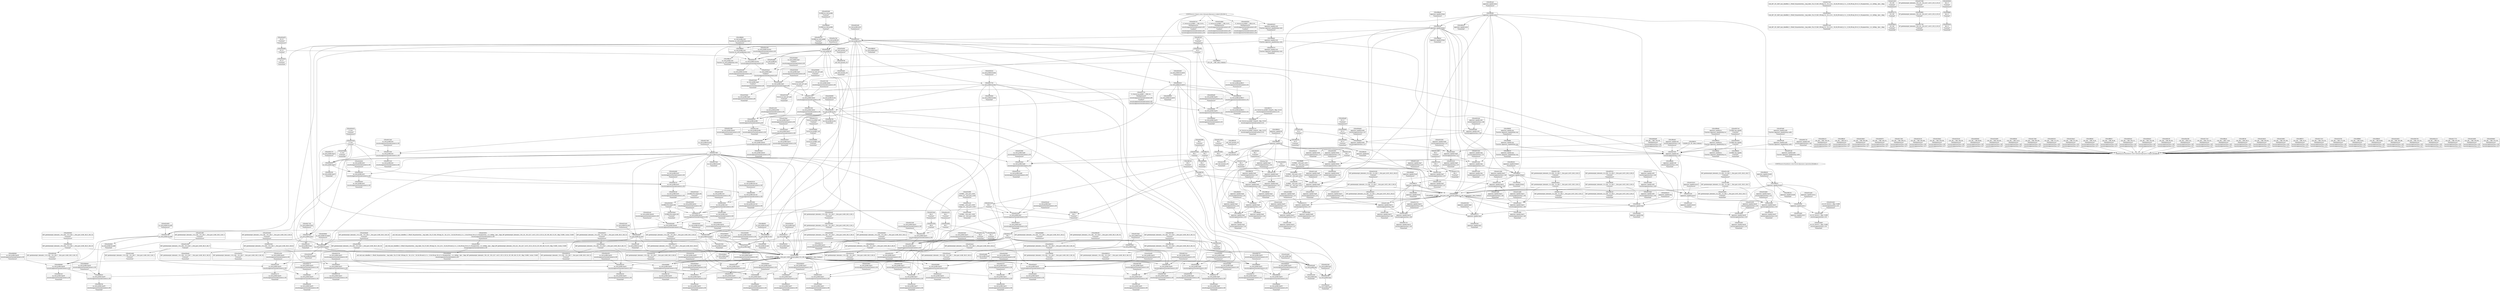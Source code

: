 digraph {
	CE0x4040e00 [shape=record,shape=Mrecord,label="{CE0x4040e00|i64*_getelementptr_inbounds_(_16_x_i64_,_16_x_i64_*___llvm_gcov_ctr46,_i64_0,_i64_1)|*Constant*|*SummSink*}"]
	CE0x4053d40 [shape=record,shape=Mrecord,label="{CE0x4053d40|aa_cred_profile:tobool1|security/apparmor/include/context.h,100}"]
	CE0x403f920 [shape=record,shape=Mrecord,label="{CE0x403f920|void_(i8*,_i32,_i64)*_asm_sideeffect_1:_09ud2_0A.pushsection___bug_table,_22a_22_0A2:_09.long_1b_-_2b,_$_0:c_-_2b_0A_09.word_$_1:c_,_0_0A_09.org_2b+$_2:c_0A.popsection_,_i,i,i,_dirflag_,_fpsr_,_flags_}"]
	CE0x403d270 [shape=record,shape=Mrecord,label="{CE0x403d270|aa_cred_profile:tmp2}"]
	CE0x4053510 [shape=record,shape=Mrecord,label="{CE0x4053510|aa_cred_profile:lnot.ext|security/apparmor/include/context.h,100|*SummSource*}"]
	CE0x40345a0 [shape=record,shape=Mrecord,label="{CE0x40345a0|aa_cred_profile:tmp4|*LoadInst*|security/apparmor/include/context.h,99}"]
	CE0x4043940 [shape=record,shape=Mrecord,label="{CE0x4043940|aa_cred_profile:tmp16|security/apparmor/include/context.h,100|*SummSource*}"]
	CE0x3ffe000 [shape=record,shape=Mrecord,label="{CE0x3ffe000|aa_cred_profile:do.end|*SummSource*}"]
	CE0x3ff8630 [shape=record,shape=Mrecord,label="{CE0x3ff8630|aa_cred_profile:entry|*SummSink*}"]
	CE0x4044a30 [shape=record,shape=Mrecord,label="{CE0x4044a30|aa_cred_profile:bb}"]
	CE0x3ea7550 [shape=record,shape=Mrecord,label="{CE0x3ea7550|apparmor_capable:tmp2|security/apparmor/lsm.c,145}"]
	CE0x4068cc0 [shape=record,shape=Mrecord,label="{CE0x4068cc0|aa_cred_profile:tmp33|security/apparmor/include/context.h,101}"]
	CE0x3ffd6f0 [shape=record,shape=Mrecord,label="{CE0x3ffd6f0|apparmor_capable:tmp2|security/apparmor/lsm.c,145|*SummSink*}"]
	CE0x4043d10 [shape=record,shape=Mrecord,label="{CE0x4043d10|aa_cred_profile:do.end10}"]
	CE0x404fb50 [shape=record,shape=Mrecord,label="{CE0x404fb50|aa_cred_profile:tmp27|security/apparmor/include/context.h,100|*SummSource*}"]
	CE0x4010b20 [shape=record,shape=Mrecord,label="{CE0x4010b20|i64*_getelementptr_inbounds_(_8_x_i64_,_8_x_i64_*___llvm_gcov_ctr52,_i64_0,_i64_5)|*Constant*}"]
	CE0x4012030 [shape=record,shape=Mrecord,label="{CE0x4012030|i64_3|*Constant*|*SummSource*}"]
	CE0x3ffecb0 [shape=record,shape=Mrecord,label="{CE0x3ffecb0|apparmor_capable:call|security/apparmor/lsm.c,144|*SummSource*}"]
	CE0x3fffce0 [shape=record,shape=Mrecord,label="{CE0x3fffce0|128:_i64,_:_CRE_72,80_|*MultipleSource*|security/apparmor/lsm.c,146|security/apparmor/lsm.c,147}"]
	CE0x4019ff0 [shape=record,shape=Mrecord,label="{CE0x4019ff0|i64*_getelementptr_inbounds_(_8_x_i64_,_8_x_i64_*___llvm_gcov_ctr52,_i64_0,_i64_7)|*Constant*}"]
	CE0x4043e60 [shape=record,shape=Mrecord,label="{CE0x4043e60|aa_cred_profile:do.end10|*SummSource*}"]
	CE0x4066920 [shape=record,shape=Mrecord,label="{CE0x4066920|i64*_getelementptr_inbounds_(_16_x_i64_,_16_x_i64_*___llvm_gcov_ctr46,_i64_0,_i64_14)|*Constant*}"]
	CE0x3ffeb30 [shape=record,shape=Mrecord,label="{CE0x3ffeb30|apparmor_capable:bb|*SummSink*}"]
	CE0x4057d30 [shape=record,shape=Mrecord,label="{CE0x4057d30|aa_cred_profile:lnot|security/apparmor/include/context.h,100}"]
	CE0x3fff260 [shape=record,shape=Mrecord,label="{CE0x3fff260|128:_i64,_:_CRE_24,32_|*MultipleSource*|security/apparmor/lsm.c,146|security/apparmor/lsm.c,147}"]
	CE0x40170b0 [shape=record,shape=Mrecord,label="{CE0x40170b0|128:_i64,_:_CRE_200,208_|*MultipleSource*|security/apparmor/lsm.c,146|security/apparmor/lsm.c,147}"]
	CE0x4024830 [shape=record,shape=Mrecord,label="{CE0x4024830|aa_cred_profile:do.end8|*SummSource*}"]
	CE0x401b5d0 [shape=record,shape=Mrecord,label="{CE0x401b5d0|_ret_i32_%error.1,_!dbg_!15489|security/apparmor/lsm.c,150|*SummSource*}"]
	CE0x4000550 [shape=record,shape=Mrecord,label="{CE0x4000550|128:_i64,_:_CRE_112,120_|*MultipleSource*|security/apparmor/lsm.c,146|security/apparmor/lsm.c,147}"]
	CE0x40032e0 [shape=record,shape=Mrecord,label="{CE0x40032e0|apparmor_capable:tmp1|*SummSink*}"]
	CE0x4005890 [shape=record,shape=Mrecord,label="{CE0x4005890|i64_2|*Constant*|*SummSource*}"]
	CE0x4014f90 [shape=record,shape=Mrecord,label="{CE0x4014f90|apparmor_capable:tmp11|security/apparmor/lsm.c,148|*SummSink*}"]
	CE0x4015380 [shape=record,shape=Mrecord,label="{CE0x4015380|apparmor_capable:tmp12|security/apparmor/lsm.c,148|*SummSource*}"]
	CE0x4019f10 [shape=record,shape=Mrecord,label="{CE0x4019f10|_call_void_asm_sideeffect_1:_09ud2_0A.pushsection___bug_table,_22a_22_0A2:_09.long_1b_-_2b,_$_0:c_-_2b_0A_09.word_$_1:c_,_0_0A_09.org_2b+$_2:c_0A.popsection_,_i,i,i,_dirflag_,_fpsr_,_flags_(i8*_getelementptr_inbounds_(_36_x_i8_,_36_x_i8_*_.str12,_i32_0,_i32_0),_i32_100,_i64_12)_#2,_!dbg_!15490,_!srcloc_!15493|security/apparmor/include/context.h,100|*SummSource*}"]
	CE0x4003160 [shape=record,shape=Mrecord,label="{CE0x4003160|i64_1|*Constant*|*SummSink*}"]
	CE0x4059390 [shape=record,shape=Mrecord,label="{CE0x4059390|aa_cred_profile:lnot.ext|security/apparmor/include/context.h,100}"]
	CE0x401b180 [shape=record,shape=Mrecord,label="{CE0x401b180|apparmor_capable:tmp16|security/apparmor/lsm.c,150|*SummSource*}"]
	CE0x4057640 [shape=record,shape=Mrecord,label="{CE0x4057640|aa_cred_profile:lor.end|*SummSink*}"]
	CE0x401c420 [shape=record,shape=Mrecord,label="{CE0x401c420|aa_cred_profile:profile|security/apparmor/include/context.h,100|*SummSource*}"]
	CE0x4024220 [shape=record,shape=Mrecord,label="{CE0x4024220|aa_cred_profile:tmp6|security/apparmor/include/context.h,100|*SummSink*}"]
	CE0x3ea7630 [shape=record,shape=Mrecord,label="{CE0x3ea7630|apparmor_capable:call|security/apparmor/lsm.c,144}"]
	CE0x4041d40 [shape=record,shape=Mrecord,label="{CE0x4041d40|aa_cred_profile:tmp11|security/apparmor/include/context.h,100}"]
	CE0x4053b20 [shape=record,shape=Mrecord,label="{CE0x4053b20|aa_cred_profile:tmp12|security/apparmor/include/context.h,100|*SummSink*}"]
	CE0x3ff4620 [shape=record,shape=Mrecord,label="{CE0x3ff4620|apparmor_capable:if.end4}"]
	CE0x401e190 [shape=record,shape=Mrecord,label="{CE0x401e190|aa_cred_profile:tmp18|security/apparmor/include/context.h,100}"]
	CE0x4041820 [shape=record,shape=Mrecord,label="{CE0x4041820|aa_cred_profile:tmp15|security/apparmor/include/context.h,100|*SummSink*}"]
	CE0x404f250 [shape=record,shape=Mrecord,label="{CE0x404f250|i64*_getelementptr_inbounds_(_16_x_i64_,_16_x_i64_*___llvm_gcov_ctr46,_i64_0,_i64_12)|*Constant*|*SummSink*}"]
	CE0x4015250 [shape=record,shape=Mrecord,label="{CE0x4015250|apparmor_capable:tmp12|security/apparmor/lsm.c,148}"]
	CE0x40591d0 [shape=record,shape=Mrecord,label="{CE0x40591d0|aa_cred_profile:lnot3|security/apparmor/include/context.h,100|*SummSink*}"]
	CE0x3ff1b30 [shape=record,shape=Mrecord,label="{CE0x3ff1b30|apparmor_capable:if.then}"]
	CE0x401b8b0 [shape=record,shape=Mrecord,label="{CE0x401b8b0|0:_%struct.aa_profile*,_:_CRE_24,32_|*MultipleSource*|security/apparmor/include/context.h,99|*LoadInst*|security/apparmor/include/context.h,99|security/apparmor/include/context.h,100}"]
	CE0x40565c0 [shape=record,shape=Mrecord,label="{CE0x40565c0|i64*_getelementptr_inbounds_(_16_x_i64_,_16_x_i64_*___llvm_gcov_ctr46,_i64_0,_i64_0)|*Constant*}"]
	CE0x3ff8b80 [shape=record,shape=Mrecord,label="{CE0x3ff8b80|_ret_%struct.aa_profile*_%tmp34,_!dbg_!15510|security/apparmor/include/context.h,101}"]
	CE0x4037a30 [shape=record,shape=Mrecord,label="{CE0x4037a30|void_(i8*,_i32,_i64)*_asm_sideeffect_1:_09ud2_0A.pushsection___bug_table,_22a_22_0A2:_09.long_1b_-_2b,_$_0:c_-_2b_0A_09.word_$_1:c_,_0_0A_09.org_2b+$_2:c_0A.popsection_,_i,i,i,_dirflag_,_fpsr_,_flags_|*SummSink*}"]
	CE0x403cbc0 [shape=record,shape=Mrecord,label="{CE0x403cbc0|i64*_getelementptr_inbounds_(_16_x_i64_,_16_x_i64_*___llvm_gcov_ctr46,_i64_0,_i64_4)|*Constant*}"]
	CE0x4016ba0 [shape=record,shape=Mrecord,label="{CE0x4016ba0|128:_i64,_:_CRE_152,160_|*MultipleSource*|security/apparmor/lsm.c,146|security/apparmor/lsm.c,147}"]
	CE0x401af90 [shape=record,shape=Mrecord,label="{CE0x401af90|_ret_i32_%error.1,_!dbg_!15489|security/apparmor/lsm.c,150}"]
	CE0x4010570 [shape=record,shape=Mrecord,label="{CE0x4010570|apparmor_capable:tmp9|security/apparmor/lsm.c,147}"]
	CE0x4002cc0 [shape=record,shape=Mrecord,label="{CE0x4002cc0|GLOBAL:aa_cred_profile|*Constant*|*SummSink*}"]
	CE0x40199e0 [shape=record,shape=Mrecord,label="{CE0x40199e0|aa_cred_profile:tmp21|security/apparmor/include/context.h,100|*SummSink*}"]
	CE0x3ffb5a0 [shape=record,shape=Mrecord,label="{CE0x3ffb5a0|apparmor_capable:tmp3|security/apparmor/lsm.c,145|*SummSink*}"]
	CE0x3ff8f90 [shape=record,shape=Mrecord,label="{CE0x3ff8f90|apparmor_capable:tmp3|security/apparmor/lsm.c,145}"]
	CE0x4046440 [shape=record,shape=Mrecord,label="{CE0x4046440|aa_cred_profile:do.end10|*SummSink*}"]
	CE0x404ef10 [shape=record,shape=Mrecord,label="{CE0x404ef10|i64*_getelementptr_inbounds_(_16_x_i64_,_16_x_i64_*___llvm_gcov_ctr46,_i64_0,_i64_12)|*Constant*|*SummSource*}"]
	CE0x400deb0 [shape=record,shape=Mrecord,label="{CE0x400deb0|apparmor_capable:mode|security/apparmor/lsm.c,147|*SummSource*}"]
	CE0x4036780 [shape=record,shape=Mrecord,label="{CE0x4036780|_call_void_mcount()_#2}"]
	CE0x4010e90 [shape=record,shape=Mrecord,label="{CE0x4010e90|apparmor_capable:tmp10|security/apparmor/lsm.c,147|*SummSource*}"]
	CE0x4055380 [shape=record,shape=Mrecord,label="{CE0x4055380|aa_cred_profile:tobool1|security/apparmor/include/context.h,100|*SummSource*}"]
	CE0x3ff9bc0 [shape=record,shape=Mrecord,label="{CE0x3ff9bc0|128:_i8*,_:_CRE:_elem_0:default:}"]
	CE0x4069be0 [shape=record,shape=Mrecord,label="{CE0x4069be0|aa_cred_profile:tmp34|security/apparmor/include/context.h,101|*SummSink*}"]
	CE0x403eac0 [shape=record,shape=Mrecord,label="{CE0x403eac0|i64*_getelementptr_inbounds_(_16_x_i64_,_16_x_i64_*___llvm_gcov_ctr46,_i64_0,_i64_4)|*Constant*|*SummSink*}"]
	CE0x4069340 [shape=record,shape=Mrecord,label="{CE0x4069340|aa_cred_profile:profile11|security/apparmor/include/context.h,101}"]
	CE0x4010400 [shape=record,shape=Mrecord,label="{CE0x4010400|apparmor_capable:tmp8|security/apparmor/lsm.c,147|*SummSink*}"]
	CE0x405a8a0 [shape=record,shape=Mrecord,label="{CE0x405a8a0|aa_cred_profile:bb|*SummSink*}"]
	CE0x4012220 [shape=record,shape=Mrecord,label="{CE0x4012220|i64_4|*Constant*}"]
	CE0x4032340 [shape=record,shape=Mrecord,label="{CE0x4032340|%struct.aa_task_cxt*_null|*Constant*|*SummSink*}"]
	CE0x3ffa370 [shape=record,shape=Mrecord,label="{CE0x3ffa370|i64_2|*Constant*}"]
	CE0x4045ce0 [shape=record,shape=Mrecord,label="{CE0x4045ce0|aa_cred_profile:tobool4|security/apparmor/include/context.h,100|*SummSource*}"]
	CE0x4052c00 [shape=record,shape=Mrecord,label="{CE0x4052c00|aa_cred_profile:tmp|*SummSink*}"]
	CE0x4043050 [shape=record,shape=Mrecord,label="{CE0x4043050|0:_%struct.aa_profile*,_:_CRE_8,16_|*MultipleSource*|security/apparmor/include/context.h,99|*LoadInst*|security/apparmor/include/context.h,99|security/apparmor/include/context.h,100}"]
	CE0x3ffeec0 [shape=record,shape=Mrecord,label="{CE0x3ffeec0|apparmor_capable:if.then2}"]
	CE0x40506c0 [shape=record,shape=Mrecord,label="{CE0x40506c0|aa_cred_profile:tmp22|security/apparmor/include/context.h,100}"]
	"CONST[source:0(mediator),value:2(dynamic)][purpose:{subject}][SnkIdx:0]"
	CE0x40566f0 [shape=record,shape=Mrecord,label="{CE0x40566f0|i64*_getelementptr_inbounds_(_16_x_i64_,_16_x_i64_*___llvm_gcov_ctr46,_i64_0,_i64_0)|*Constant*|*SummSource*}"]
	CE0x4063410 [shape=record,shape=Mrecord,label="{CE0x4063410|aa_cred_profile:tmp27|security/apparmor/include/context.h,100|*SummSink*}"]
	CE0x4011340 [shape=record,shape=Mrecord,label="{CE0x4011340|i64*_getelementptr_inbounds_(_8_x_i64_,_8_x_i64_*___llvm_gcov_ctr52,_i64_0,_i64_5)|*Constant*|*SummSource*}"]
	CE0x3ff9dd0 [shape=record,shape=Mrecord,label="{CE0x3ff9dd0|apparmor_capable:ns|Function::apparmor_capable&Arg::ns::|*SummSource*}"]
	CE0x40673a0 [shape=record,shape=Mrecord,label="{CE0x40673a0|aa_cred_profile:tmp30|security/apparmor/include/context.h,100}"]
	CE0x401a160 [shape=record,shape=Mrecord,label="{CE0x401a160|i64*_getelementptr_inbounds_(_8_x_i64_,_8_x_i64_*___llvm_gcov_ctr52,_i64_0,_i64_7)|*Constant*|*SummSource*}"]
	CE0x4024760 [shape=record,shape=Mrecord,label="{CE0x4024760|aa_cred_profile:do.end8}"]
	CE0x3ff7a80 [shape=record,shape=Mrecord,label="{CE0x3ff7a80|i32_0|*Constant*}"]
	CE0x403e480 [shape=record,shape=Mrecord,label="{CE0x403e480|aa_cred_profile:tmp5|security/apparmor/include/context.h,99}"]
	CE0x4003060 [shape=record,shape=Mrecord,label="{CE0x4003060|i64_2|*Constant*|*SummSink*}"]
	CE0x3ff9fa0 [shape=record,shape=Mrecord,label="{CE0x3ff9fa0|apparmor_capable:ns|Function::apparmor_capable&Arg::ns::|*SummSink*}"]
	CE0x401d2f0 [shape=record,shape=Mrecord,label="{CE0x401d2f0|i32_100|*Constant*|*SummSource*}"]
	CE0x40564b0 [shape=record,shape=Mrecord,label="{CE0x40564b0|aa_cred_profile:do.body|*SummSink*}"]
	CE0x3ffd760 [shape=record,shape=Mrecord,label="{CE0x3ffd760|i64_0|*Constant*}"]
	CE0x401b000 [shape=record,shape=Mrecord,label="{CE0x401b000|apparmor_capable:tmp16|security/apparmor/lsm.c,150}"]
	CE0x4036620 [shape=record,shape=Mrecord,label="{CE0x4036620|aa_cred_profile:tmp3|*SummSource*}"]
	CE0x4045650 [shape=record,shape=Mrecord,label="{CE0x4045650|aa_cred_profile:lnot2|security/apparmor/include/context.h,100|*SummSource*}"]
	CE0x4014d10 [shape=record,shape=Mrecord,label="{CE0x4014d10|apparmor_capable:tmp11|security/apparmor/lsm.c,148}"]
	CE0x40022f0 [shape=record,shape=Mrecord,label="{CE0x40022f0|aa_cred_profile:tmp13|*SummSink*}"]
	CE0x4042560 [shape=record,shape=Mrecord,label="{CE0x4042560|aa_cred_profile:tmp1}"]
	CE0x3ffa850 [shape=record,shape=Mrecord,label="{CE0x3ffa850|apparmor_capable:tmp5|security/apparmor/lsm.c,145}"]
	CE0x4003570 [shape=record,shape=Mrecord,label="{CE0x4003570|apparmor_capable:cred|Function::apparmor_capable&Arg::cred::|*SummSink*}"]
	CE0x3ffc970 [shape=record,shape=Mrecord,label="{CE0x3ffc970|_ret_%struct.aa_profile*_%tmp34,_!dbg_!15510|security/apparmor/include/context.h,101|*SummSource*}"]
	CE0x4059a30 [shape=record,shape=Mrecord,label="{CE0x4059a30|aa_cred_profile:do.body6|*SummSink*}"]
	CE0x3ff8800 [shape=record,shape=Mrecord,label="{CE0x3ff8800|aa_cred_profile:cred|Function::aa_cred_profile&Arg::cred::|*SummSource*}"]
	CE0x401d170 [shape=record,shape=Mrecord,label="{CE0x401d170|i32_100|*Constant*}"]
	CE0x403e300 [shape=record,shape=Mrecord,label="{CE0x403e300|i32_0|*Constant*}"]
	CE0x4024af0 [shape=record,shape=Mrecord,label="{CE0x4024af0|apparmor_capable:tmp15|security/apparmor/lsm.c,150}"]
	CE0x3ff99e0 [shape=record,shape=Mrecord,label="{CE0x3ff99e0|GLOBAL:cap_capable|*Constant*|*SummSink*}"]
	CE0x3fff440 [shape=record,shape=Mrecord,label="{CE0x3fff440|128:_i64,_:_CRE_32,40_|*MultipleSource*|security/apparmor/lsm.c,146|security/apparmor/lsm.c,147}"]
	CE0x403da20 [shape=record,shape=Mrecord,label="{CE0x403da20|aa_cred_profile:tmp10|security/apparmor/include/context.h,100}"]
	CE0x4022820 [shape=record,shape=Mrecord,label="{CE0x4022820|aa_cred_profile:tmp21|security/apparmor/include/context.h,100}"]
	CE0x404e2e0 [shape=record,shape=Mrecord,label="{CE0x404e2e0|aa_cred_profile:tmp24|security/apparmor/include/context.h,100}"]
	CE0x4014d80 [shape=record,shape=Mrecord,label="{CE0x4014d80|apparmor_capable:tmp11|security/apparmor/lsm.c,148|*SummSource*}"]
	CE0x4012930 [shape=record,shape=Mrecord,label="{CE0x4012930|apparmor_capable:tmp8|security/apparmor/lsm.c,147}"]
	CE0x403e370 [shape=record,shape=Mrecord,label="{CE0x403e370|aa_cred_profile:security|security/apparmor/include/context.h,99}"]
	CE0x3ff6b40 [shape=record,shape=Mrecord,label="{CE0x3ff6b40|apparmor_capable:bb}"]
	CE0x4009050 [shape=record,shape=Mrecord,label="{CE0x4009050|aa_cred_profile:do.end}"]
	CE0x40198c0 [shape=record,shape=Mrecord,label="{CE0x40198c0|aa_cred_profile:tmp21|security/apparmor/include/context.h,100|*SummSource*}"]
	CE0x4052200 [shape=record,shape=Mrecord,label="{CE0x4052200|aa_cred_profile:tmp14|security/apparmor/include/context.h,100}"]
	CE0x405a7b0 [shape=record,shape=Mrecord,label="{CE0x405a7b0|aa_cred_profile:bb|*SummSource*}"]
	CE0x4051600 [shape=record,shape=Mrecord,label="{CE0x4051600|i64*_getelementptr_inbounds_(_16_x_i64_,_16_x_i64_*___llvm_gcov_ctr46,_i64_0,_i64_7)|*Constant*}"]
	CE0x40518f0 [shape=record,shape=Mrecord,label="{CE0x40518f0|i64*_getelementptr_inbounds_(_16_x_i64_,_16_x_i64_*___llvm_gcov_ctr46,_i64_0,_i64_7)|*Constant*|*SummSource*}"]
	CE0x3ff96a0 [shape=record,shape=Mrecord,label="{CE0x3ff96a0|apparmor_capable:if.then|*SummSink*}"]
	CE0x40055b0 [shape=record,shape=Mrecord,label="{CE0x40055b0|apparmor_capable:call1|security/apparmor/lsm.c,146|*SummSource*}"]
	CE0x4003410 [shape=record,shape=Mrecord,label="{CE0x4003410|apparmor_capable:cred|Function::apparmor_capable&Arg::cred::|*SummSource*}"]
	CE0x3ff7d20 [shape=record,shape=Mrecord,label="{CE0x3ff7d20|i32_0|*Constant*|*SummSource*}"]
	CE0x4057da0 [shape=record,shape=Mrecord,label="{CE0x4057da0|aa_cred_profile:lnot|security/apparmor/include/context.h,100|*SummSource*}"]
	CE0x40145d0 [shape=record,shape=Mrecord,label="{CE0x40145d0|apparmor_capable:error.1}"]
	CE0x4041370 [shape=record,shape=Mrecord,label="{CE0x4041370|aa_cred_profile:tmp14|security/apparmor/include/context.h,100|*SummSink*}"]
	CE0x4012140 [shape=record,shape=Mrecord,label="{CE0x4012140|i64_3|*Constant*|*SummSink*}"]
	CE0x4044fb0 [shape=record,shape=Mrecord,label="{CE0x4044fb0|i64*_getelementptr_inbounds_(_16_x_i64_,_16_x_i64_*___llvm_gcov_ctr46,_i64_0,_i64_8)|*Constant*|*SummSource*}"]
	CE0x4002b20 [shape=record,shape=Mrecord,label="{CE0x4002b20|aa_cred_profile:entry}"]
	CE0x4052030 [shape=record,shape=Mrecord,label="{CE0x4052030|i64_6|*Constant*}"]
	CE0x3ffebf0 [shape=record,shape=Mrecord,label="{CE0x3ffebf0|i64*_getelementptr_inbounds_(_8_x_i64_,_8_x_i64_*___llvm_gcov_ctr52,_i64_0,_i64_0)|*Constant*}"]
	CE0x40228e0 [shape=record,shape=Mrecord,label="{CE0x40228e0|aa_cred_profile:if.end|*SummSource*}"]
	CE0x4033440 [shape=record,shape=Mrecord,label="{CE0x4033440|aa_cred_profile:tmp4|*LoadInst*|security/apparmor/include/context.h,99|*SummSink*}"]
	CE0x403af30 [shape=record,shape=Mrecord,label="{CE0x403af30|_call_void_mcount()_#2|*SummSource*}"]
	CE0x4035930 [shape=record,shape=Mrecord,label="{CE0x4035930|aa_cred_profile:expval|security/apparmor/include/context.h,100|*SummSink*}"]
	CE0x3fff620 [shape=record,shape=Mrecord,label="{CE0x3fff620|128:_i64,_:_CRE_40,48_|*MultipleSource*|security/apparmor/lsm.c,146|security/apparmor/lsm.c,147}"]
	CE0x4066060 [shape=record,shape=Mrecord,label="{CE0x4066060|aa_cred_profile:tmp28|security/apparmor/include/context.h,100}"]
	CE0x40240e0 [shape=record,shape=Mrecord,label="{CE0x40240e0|aa_cred_profile:tmp6|security/apparmor/include/context.h,100}"]
	CE0x4057750 [shape=record,shape=Mrecord,label="{CE0x4057750|aa_cred_profile:do.body}"]
	CE0x4034f40 [shape=record,shape=Mrecord,label="{CE0x4034f40|aa_cred_profile:tmp8|security/apparmor/include/context.h,100|*SummSource*}"]
	CE0x40003a0 [shape=record,shape=Mrecord,label="{CE0x40003a0|128:_i64,_:_CRE_104,112_|*MultipleSource*|security/apparmor/lsm.c,146|security/apparmor/lsm.c,147}"]
	CE0x401e200 [shape=record,shape=Mrecord,label="{CE0x401e200|aa_cred_profile:tmp18|security/apparmor/include/context.h,100|*SummSource*}"]
	CE0x4010d60 [shape=record,shape=Mrecord,label="{CE0x4010d60|apparmor_capable:tmp10|security/apparmor/lsm.c,147}"]
	CE0x3ffaf80 [shape=record,shape=Mrecord,label="{CE0x3ffaf80|apparmor_capable:cap|Function::apparmor_capable&Arg::cap::}"]
	CE0x3ffa6e0 [shape=record,shape=Mrecord,label="{CE0x3ffa6e0|apparmor_capable:tmp4|security/apparmor/lsm.c,145|*SummSink*}"]
	CE0x4053690 [shape=record,shape=Mrecord,label="{CE0x4053690|aa_cred_profile:lnot.ext|security/apparmor/include/context.h,100|*SummSink*}"]
	CE0x403d350 [shape=record,shape=Mrecord,label="{CE0x403d350|aa_cred_profile:tmp2|*SummSink*}"]
	CE0x40366c0 [shape=record,shape=Mrecord,label="{CE0x40366c0|aa_cred_profile:tmp3|*SummSink*}"]
	CE0x4036060 [shape=record,shape=Mrecord,label="{CE0x4036060|%struct.aa_task_cxt*_null|*Constant*|*SummSource*}"]
	CE0x40038f0 [shape=record,shape=Mrecord,label="{CE0x40038f0|aa_cred_profile:do.end|*SummSink*}"]
	CE0x4002e90 [shape=record,shape=Mrecord,label="{CE0x4002e90|aa_cred_profile:entry|*SummSource*}"]
	CE0x4068310 [shape=record,shape=Mrecord,label="{CE0x4068310|i64*_getelementptr_inbounds_(_16_x_i64_,_16_x_i64_*___llvm_gcov_ctr46,_i64_0,_i64_15)|*Constant*|*SummSink*}"]
	CE0x3ffc080 [shape=record,shape=Mrecord,label="{CE0x3ffc080|GLOBAL:__llvm_gcov_ctr52|Global_var:__llvm_gcov_ctr52|*SummSink*}"]
	CE0x3ffb0f0 [shape=record,shape=Mrecord,label="{CE0x3ffb0f0|apparmor_capable:cap|Function::apparmor_capable&Arg::cap::|*SummSource*}"]
	CE0x400bfe0 [shape=record,shape=Mrecord,label="{CE0x400bfe0|_call_void_asm_sideeffect_1:_09ud2_0A.pushsection___bug_table,_22a_22_0A2:_09.long_1b_-_2b,_$_0:c_-_2b_0A_09.word_$_1:c_,_0_0A_09.org_2b+$_2:c_0A.popsection_,_i,i,i,_dirflag_,_fpsr_,_flags_(i8*_getelementptr_inbounds_(_36_x_i8_,_36_x_i8_*_.str12,_i32_0,_i32_0),_i32_100,_i64_12)_#2,_!dbg_!15490,_!srcloc_!15493|security/apparmor/include/context.h,100|*SummSink*}"]
	CE0x403bff0 [shape=record,shape=Mrecord,label="{CE0x403bff0|aa_cred_profile:tmp17|security/apparmor/include/context.h,100}"]
	CE0x4000dc0 [shape=record,shape=Mrecord,label="{CE0x4000dc0|128:_i64,_:_CRE_144,148_|*MultipleSource*|security/apparmor/lsm.c,146|security/apparmor/lsm.c,147}"]
	CE0x403c9e0 [shape=record,shape=Mrecord,label="{CE0x403c9e0|aa_cred_profile:tmp9|security/apparmor/include/context.h,100|*SummSink*}"]
	CE0x4004950 [shape=record,shape=Mrecord,label="{CE0x4004950|i64_1|*Constant*}"]
	CE0x40477d0 [shape=record,shape=Mrecord,label="{CE0x40477d0|aa_cred_profile:if.then|*SummSource*}"]
	CE0x40507a0 [shape=record,shape=Mrecord,label="{CE0x40507a0|aa_cred_profile:tmp22|security/apparmor/include/context.h,100|*SummSink*}"]
	CE0x40037a0 [shape=record,shape=Mrecord,label="{CE0x40037a0|GLOBAL:cap_capable|*Constant*|*SummSource*}"]
	CE0x4035e80 [shape=record,shape=Mrecord,label="{CE0x4035e80|%struct.aa_task_cxt*_null|*Constant*}"]
	CE0x4035830 [shape=record,shape=Mrecord,label="{CE0x4035830|aa_cred_profile:expval|security/apparmor/include/context.h,100|*SummSource*}"]
	CE0x4043c50 [shape=record,shape=Mrecord,label="{CE0x4043c50|aa_cred_profile:if.then|*SummSink*}"]
	CE0x4024d70 [shape=record,shape=Mrecord,label="{CE0x4024d70|apparmor_capable:tmp15|security/apparmor/lsm.c,150|*SummSink*}"]
	CE0x40354c0 [shape=record,shape=Mrecord,label="{CE0x40354c0|GLOBAL:llvm.expect.i64|*Constant*|*SummSource*}"]
	CE0x40001f0 [shape=record,shape=Mrecord,label="{CE0x40001f0|128:_i64,_:_CRE_96,104_|*MultipleSource*|security/apparmor/lsm.c,146|security/apparmor/lsm.c,147}"]
	CE0x3ff7af0 [shape=record,shape=Mrecord,label="{CE0x3ff7af0|apparmor_capable:audit|Function::apparmor_capable&Arg::audit::}"]
	CE0x400e280 [shape=record,shape=Mrecord,label="{CE0x400e280|128:_i64,_:_CRE_8,16_|*MultipleSource*|security/apparmor/lsm.c,146|security/apparmor/lsm.c,147}"]
	CE0x4022430 [shape=record,shape=Mrecord,label="{CE0x4022430|aa_cred_profile:tmp20|security/apparmor/include/context.h,100}"]
	CE0x4014460 [shape=record,shape=Mrecord,label="{CE0x4014460|aa_cred_profile:conv|security/apparmor/include/context.h,100|*SummSink*}"]
	CE0x4050730 [shape=record,shape=Mrecord,label="{CE0x4050730|aa_cred_profile:tmp22|security/apparmor/include/context.h,100|*SummSource*}"]
	CE0x4068750 [shape=record,shape=Mrecord,label="{CE0x4068750|aa_cred_profile:tmp32|security/apparmor/include/context.h,101|*SummSource*}"]
	CE0x3ff91d0 [shape=record,shape=Mrecord,label="{CE0x3ff91d0|_call_void_mcount()_#2|*SummSource*}"]
	CE0x4067480 [shape=record,shape=Mrecord,label="{CE0x4067480|aa_cred_profile:tmp30|security/apparmor/include/context.h,100|*SummSink*}"]
	CE0x40175c0 [shape=record,shape=Mrecord,label="{CE0x40175c0|128:_i64,_:_CRE_224,232_|*MultipleSource*|security/apparmor/lsm.c,146|security/apparmor/lsm.c,147}"]
	CE0x3ff5960 [shape=record,shape=Mrecord,label="{CE0x3ff5960|apparmor_capable:if.end|*SummSink*}"]
	CE0x405a3d0 [shape=record,shape=Mrecord,label="{CE0x405a3d0|i64_5|*Constant*|*SummSink*}"]
	CE0x4069a80 [shape=record,shape=Mrecord,label="{CE0x4069a80|aa_cred_profile:tmp34|security/apparmor/include/context.h,101|*SummSource*}"]
	CE0x3ffaf10 [shape=record,shape=Mrecord,label="{CE0x3ffaf10|VOIDTB_TE:_CE:_elem_0:default:}"]
	CE0x401c5a0 [shape=record,shape=Mrecord,label="{CE0x401c5a0|aa_cred_profile:profile|security/apparmor/include/context.h,100|*SummSink*}"]
	CE0x403e4f0 [shape=record,shape=Mrecord,label="{CE0x403e4f0|aa_cred_profile:security|security/apparmor/include/context.h,99|*SummSink*}"]
	CE0x40520a0 [shape=record,shape=Mrecord,label="{CE0x40520a0|i64_6|*Constant*|*SummSource*}"]
	CE0x4011000 [shape=record,shape=Mrecord,label="{CE0x4011000|apparmor_capable:tmp10|security/apparmor/lsm.c,147|*SummSink*}"]
	CE0x4039140 [shape=record,shape=Mrecord,label="{CE0x4039140|aa_cred_profile:tmp8|security/apparmor/include/context.h,100|*SummSink*}"]
	CE0x4000a60 [shape=record,shape=Mrecord,label="{CE0x4000a60|128:_i64,_:_CRE_128,136_|*MultipleSource*|security/apparmor/lsm.c,146|security/apparmor/lsm.c,147}"]
	CE0x3ffb2c0 [shape=record,shape=Mrecord,label="{CE0x3ffb2c0|apparmor_capable:cap|Function::apparmor_capable&Arg::cap::|*SummSink*}"]
	CE0x3ff2db0 [shape=record,shape=Mrecord,label="{CE0x3ff2db0|apparmor_capable:if.then2|*SummSink*}"]
	CE0x4067410 [shape=record,shape=Mrecord,label="{CE0x4067410|aa_cred_profile:tmp30|security/apparmor/include/context.h,100|*SummSource*}"]
	CE0x4031b40 [shape=record,shape=Mrecord,label="{CE0x4031b40|aa_cred_profile:tmp7|security/apparmor/include/context.h,100}"]
	CE0x3fff7d0 [shape=record,shape=Mrecord,label="{CE0x3fff7d0|128:_i64,_:_CRE_48,52_|*MultipleSource*|security/apparmor/lsm.c,146|security/apparmor/lsm.c,147}"]
	CE0x40398d0 [shape=record,shape=Mrecord,label="{CE0x40398d0|%struct.aa_profile*_null|*Constant*}"]
	CE0x4015b10 [shape=record,shape=Mrecord,label="{CE0x4015b10|apparmor_capable:error.0|*SummSource*}"]
	CE0x4040320 [shape=record,shape=Mrecord,label="{CE0x4040320|aa_cred_profile:profile|security/apparmor/include/context.h,100}"]
	CE0x4037360 [shape=record,shape=Mrecord,label="{CE0x4037360|i8*_getelementptr_inbounds_(_36_x_i8_,_36_x_i8_*_.str12,_i32_0,_i32_0)|*Constant*|*SummSource*}"]
	CE0x404f760 [shape=record,shape=Mrecord,label="{CE0x404f760|aa_cred_profile:tmp26|security/apparmor/include/context.h,100|*SummSource*}"]
	CE0x403a960 [shape=record,shape=Mrecord,label="{CE0x403a960|aa_cred_profile:tmp9|security/apparmor/include/context.h,100|*SummSource*}"]
	CE0x400da80 [shape=record,shape=Mrecord,label="{CE0x400da80|i32_11|*Constant*|*SummSink*}"]
	CE0x4031260 [shape=record,shape=Mrecord,label="{CE0x4031260|aa_cred_profile:tobool|security/apparmor/include/context.h,100|*SummSource*}"]
	CE0x4018b50 [shape=record,shape=Mrecord,label="{CE0x4018b50|128:_i64,_:_CRE_536,544_|*MultipleSource*|security/apparmor/lsm.c,146|security/apparmor/lsm.c,147}"]
	CE0x3ea73b0 [shape=record,shape=Mrecord,label="{CE0x3ea73b0|apparmor_capable:tmp2|security/apparmor/lsm.c,145|*SummSource*}"]
	CE0x405a000 [shape=record,shape=Mrecord,label="{CE0x405a000|i64_5|*Constant*}"]
	CE0x4037760 [shape=record,shape=Mrecord,label="{CE0x4037760|i8*_getelementptr_inbounds_(_36_x_i8_,_36_x_i8_*_.str12,_i32_0,_i32_0)|*Constant*|*SummSink*}"]
	CE0x4047600 [shape=record,shape=Mrecord,label="{CE0x4047600|aa_cred_profile:do.body5|*SummSink*}"]
	CE0x40123c0 [shape=record,shape=Mrecord,label="{CE0x40123c0|apparmor_capable:cmp|security/apparmor/lsm.c,147|*SummSource*}"]
	CE0x40241b0 [shape=record,shape=Mrecord,label="{CE0x40241b0|i64_0|*Constant*}"]
	CE0x4063c80 [shape=record,shape=Mrecord,label="{CE0x4063c80|i64*_getelementptr_inbounds_(_16_x_i64_,_16_x_i64_*___llvm_gcov_ctr46,_i64_0,_i64_13)|*Constant*|*SummSink*}"]
	CE0x4066c90 [shape=record,shape=Mrecord,label="{CE0x4066c90|i64*_getelementptr_inbounds_(_16_x_i64_,_16_x_i64_*___llvm_gcov_ctr46,_i64_0,_i64_14)|*Constant*|*SummSource*}"]
	CE0x40230a0 [shape=record,shape=Mrecord,label="{CE0x40230a0|aa_cred_profile:if.end}"]
	CE0x4045430 [shape=record,shape=Mrecord,label="{CE0x4045430|aa_cred_profile:lnot2|security/apparmor/include/context.h,100}"]
	CE0x4016f00 [shape=record,shape=Mrecord,label="{CE0x4016f00|128:_i64,_:_CRE_192,196_|*MultipleSource*|security/apparmor/lsm.c,146|security/apparmor/lsm.c,147}"]
	CE0x40563c0 [shape=record,shape=Mrecord,label="{CE0x40563c0|aa_cred_profile:do.body|*SummSource*}"]
	CE0x40336a0 [shape=record,shape=Mrecord,label="{CE0x40336a0|aa_cred_profile:tmp5|security/apparmor/include/context.h,99|*SummSink*}"]
	CE0x3ff2b10 [shape=record,shape=Mrecord,label="{CE0x3ff2b10|apparmor_capable:entry|*SummSink*}"]
	CE0x403b860 [shape=record,shape=Mrecord,label="{CE0x403b860|i64*_getelementptr_inbounds_(_16_x_i64_,_16_x_i64_*___llvm_gcov_ctr46,_i64_0,_i64_4)|*Constant*|*SummSource*}"]
	CE0x4067c60 [shape=record,shape=Mrecord,label="{CE0x4067c60|i64*_getelementptr_inbounds_(_16_x_i64_,_16_x_i64_*___llvm_gcov_ctr46,_i64_0,_i64_15)|*Constant*}"]
	CE0x3ff4420 [shape=record,shape=Mrecord,label="{CE0x3ff4420|apparmor_capable:if.end4|*SummSource*}"]
	CE0x4012f80 [shape=record,shape=Mrecord,label="{CE0x4012f80|apparmor_capable:tmp13|security/apparmor/lsm.c,149|*SummSink*}"]
	CE0x401b2f0 [shape=record,shape=Mrecord,label="{CE0x401b2f0|apparmor_capable:tmp16|security/apparmor/lsm.c,150|*SummSink*}"]
	CE0x4051ed0 [shape=record,shape=Mrecord,label="{CE0x4051ed0|aa_cred_profile:tmp15|security/apparmor/include/context.h,100}"]
	CE0x4bd4f90 [shape=record,shape=Mrecord,label="{CE0x4bd4f90|apparmor_capable:tmp|*SummSink*}"]
	CE0x40102c0 [shape=record,shape=Mrecord,label="{CE0x40102c0|apparmor_capable:tmp6|security/apparmor/lsm.c,147|*SummSink*}"]
	CE0x4014a40 [shape=record,shape=Mrecord,label="{CE0x4014a40|apparmor_capable:error.1|*SummSource*}"]
	CE0x40476c0 [shape=record,shape=Mrecord,label="{CE0x40476c0|aa_cred_profile:if.then}"]
	CE0x404e350 [shape=record,shape=Mrecord,label="{CE0x404e350|aa_cred_profile:tmp24|security/apparmor/include/context.h,100|*SummSource*}"]
	CE0x3ff7210 [shape=record,shape=Mrecord,label="{CE0x3ff7210|_ret_%struct.aa_profile*_%tmp34,_!dbg_!15510|security/apparmor/include/context.h,101|*SummSink*}"]
	CE0x40456c0 [shape=record,shape=Mrecord,label="{CE0x40456c0|aa_cred_profile:lnot2|security/apparmor/include/context.h,100|*SummSink*}"]
	CE0x3fff070 [shape=record,shape=Mrecord,label="{CE0x3fff070|128:_i64,_:_CRE_16,24_|*MultipleSource*|security/apparmor/lsm.c,146|security/apparmor/lsm.c,147}"]
	CE0x4050400 [shape=record,shape=Mrecord,label="{CE0x4050400|i64*_getelementptr_inbounds_(_16_x_i64_,_16_x_i64_*___llvm_gcov_ctr46,_i64_0,_i64_9)|*Constant*|*SummSource*}"]
	CE0x3ffbff0 [shape=record,shape=Mrecord,label="{CE0x3ffbff0|GLOBAL:__llvm_gcov_ctr52|Global_var:__llvm_gcov_ctr52|*SummSource*}"]
	CE0x40114e0 [shape=record,shape=Mrecord,label="{CE0x40114e0|i64*_getelementptr_inbounds_(_8_x_i64_,_8_x_i64_*___llvm_gcov_ctr52,_i64_0,_i64_5)|*Constant*|*SummSink*}"]
	CE0x4058590 [shape=record,shape=Mrecord,label="{CE0x4058590|GLOBAL:llvm.expect.i64|*Constant*}"]
	CE0x4044940 [shape=record,shape=Mrecord,label="{CE0x4044940|aa_cred_profile:do.end8|*SummSink*}"]
	CE0x3ff7b60 [shape=record,shape=Mrecord,label="{CE0x3ff7b60|apparmor_capable:audit|Function::apparmor_capable&Arg::audit::|*SummSource*}"]
	CE0x40554c0 [shape=record,shape=Mrecord,label="{CE0x40554c0|i1_true|*Constant*}"]
	CE0x4068de0 [shape=record,shape=Mrecord,label="{CE0x4068de0|aa_cred_profile:tmp33|security/apparmor/include/context.h,101|*SummSource*}"]
	"CONST[source:1(input),value:2(dynamic)][purpose:{subject}][SrcIdx:1]"
	CE0x4038bc0 [shape=record,shape=Mrecord,label="{CE0x4038bc0|i32_100|*Constant*|*SummSink*}"]
	CE0x400d9d0 [shape=record,shape=Mrecord,label="{CE0x400d9d0|i32_11|*Constant*}"]
	CE0x403a0c0 [shape=record,shape=Mrecord,label="{CE0x403a0c0|i32_22|*Constant*|*SummSink*}"]
	CE0x403c3c0 [shape=record,shape=Mrecord,label="{CE0x403c3c0|aa_cred_profile:tmp17|security/apparmor/include/context.h,100|*SummSink*}"]
	CE0x4024b60 [shape=record,shape=Mrecord,label="{CE0x4024b60|apparmor_capable:tmp15|security/apparmor/lsm.c,150|*SummSource*}"]
	CE0x4066450 [shape=record,shape=Mrecord,label="{CE0x4066450|aa_cred_profile:tmp29|security/apparmor/include/context.h,100}"]
	CE0x40324e0 [shape=record,shape=Mrecord,label="{CE0x40324e0|i64_2|*Constant*}"]
	CE0x40164c0 [shape=record,shape=Mrecord,label="{CE0x40164c0|i64*_getelementptr_inbounds_(_8_x_i64_,_8_x_i64_*___llvm_gcov_ctr52,_i64_0,_i64_6)|*Constant*|*SummSink*}"]
	CE0x4011b00 [shape=record,shape=Mrecord,label="{CE0x4011b00|apparmor_capable:tmp7|security/apparmor/lsm.c,147|*SummSink*}"]
	CE0x4023400 [shape=record,shape=Mrecord,label="{CE0x4023400|i64_3|*Constant*}"]
	CE0x4023f40 [shape=record,shape=Mrecord,label="{CE0x4023f40|aa_cred_profile:tmp6|security/apparmor/include/context.h,100|*SummSource*}"]
	CE0x3ff86a0 [shape=record,shape=Mrecord,label="{CE0x3ff86a0|aa_cred_profile:cred|Function::aa_cred_profile&Arg::cred::}"]
	CE0x404dbd0 [shape=record,shape=Mrecord,label="{CE0x404dbd0|i64*_getelementptr_inbounds_(_16_x_i64_,_16_x_i64_*___llvm_gcov_ctr46,_i64_0,_i64_10)|*Constant*|*SummSource*}"]
	CE0x403afa0 [shape=record,shape=Mrecord,label="{CE0x403afa0|_call_void_mcount()_#2|*SummSink*}"]
	CE0x3ff5550 [shape=record,shape=Mrecord,label="{CE0x3ff5550|apparmor_capable:if.end4|*SummSink*}"]
	CE0x403db00 [shape=record,shape=Mrecord,label="{CE0x403db00|aa_cred_profile:tmp10|security/apparmor/include/context.h,100|*SummSink*}"]
	CE0x4059940 [shape=record,shape=Mrecord,label="{CE0x4059940|aa_cred_profile:do.body6|*SummSource*}"]
	CE0x400daf0 [shape=record,shape=Mrecord,label="{CE0x400daf0|i32_11|*Constant*|*SummSource*}"]
	CE0x4002b90 [shape=record,shape=Mrecord,label="{CE0x4002b90|GLOBAL:aa_cred_profile|*Constant*|*SummSource*}"]
	CE0x400c750 [shape=record,shape=Mrecord,label="{CE0x400c750|apparmor_capable:tmp14|security/apparmor/lsm.c,149|*SummSink*}"]
	CE0x401a600 [shape=record,shape=Mrecord,label="{CE0x401a600|i64*_getelementptr_inbounds_(_8_x_i64_,_8_x_i64_*___llvm_gcov_ctr52,_i64_0,_i64_7)|*Constant*|*SummSink*}"]
	CE0x404e9e0 [shape=record,shape=Mrecord,label="{CE0x404e9e0|aa_cred_profile:tmp25|security/apparmor/include/context.h,100|*SummSink*}"]
	CE0x40522d0 [shape=record,shape=Mrecord,label="{CE0x40522d0|aa_cred_profile:tmp14|security/apparmor/include/context.h,100|*SummSource*}"]
	CE0x4067790 [shape=record,shape=Mrecord,label="{CE0x4067790|aa_cred_profile:tmp31|security/apparmor/include/context.h,100}"]
	CE0x400d170 [shape=record,shape=Mrecord,label="{CE0x400d170|aa_cred_profile:tmp19|security/apparmor/include/context.h,100|*SummSource*}"]
	CE0x4017410 [shape=record,shape=Mrecord,label="{CE0x4017410|128:_i64,_:_CRE_216,224_|*MultipleSource*|security/apparmor/lsm.c,146|security/apparmor/lsm.c,147}"]
	CE0x4054d60 [shape=record,shape=Mrecord,label="{CE0x4054d60|COLLAPSED:_GCMRE___llvm_gcov_ctr46_internal_global_16_x_i64_zeroinitializer:_elem_0:default:}"]
	CE0x40187f0 [shape=record,shape=Mrecord,label="{CE0x40187f0|128:_i64,_:_CRE_272,528_|*MultipleSource*|security/apparmor/lsm.c,146|security/apparmor/lsm.c,147}"]
	CE0x4038e40 [shape=record,shape=Mrecord,label="{CE0x4038e40|i64*_getelementptr_inbounds_(_16_x_i64_,_16_x_i64_*___llvm_gcov_ctr46,_i64_0,_i64_9)|*Constant*|*SummSink*}"]
	CE0x3ffcdc0 [shape=record,shape=Mrecord,label="{CE0x3ffcdc0|apparmor_capable:tmp4|security/apparmor/lsm.c,145}"]
	CE0x3ffde80 [shape=record,shape=Mrecord,label="{CE0x3ffde80|apparmor_capable:call|security/apparmor/lsm.c,144|*SummSink*}"]
	CE0x3ffd7d0 [shape=record,shape=Mrecord,label="{CE0x3ffd7d0|i64_0|*Constant*|*SummSource*}"]
	CE0x403d2e0 [shape=record,shape=Mrecord,label="{CE0x403d2e0|aa_cred_profile:tmp2|*SummSource*}"]
	CE0x3ffa9e0 [shape=record,shape=Mrecord,label="{CE0x3ffa9e0|GLOBAL:aa_cred_profile|*Constant*}"]
	CE0x4018eb0 [shape=record,shape=Mrecord,label="{CE0x4018eb0|apparmor_capable:tmp6|security/apparmor/lsm.c,147}"]
	CE0x4040c80 [shape=record,shape=Mrecord,label="{CE0x4040c80|i64*_getelementptr_inbounds_(_16_x_i64_,_16_x_i64_*___llvm_gcov_ctr46,_i64_0,_i64_1)|*Constant*|*SummSource*}"]
	CE0x403f890 [shape=record,shape=Mrecord,label="{CE0x403f890|i8*_getelementptr_inbounds_(_36_x_i8_,_36_x_i8_*_.str12,_i32_0,_i32_0)|*Constant*}"]
	CE0x4054dd0 [shape=record,shape=Mrecord,label="{CE0x4054dd0|aa_cred_profile:tmp|*SummSource*}"]
	CE0x4042030 [shape=record,shape=Mrecord,label="{CE0x4042030|aa_cred_profile:tmp11|security/apparmor/include/context.h,100|*SummSink*}"]
	CE0x3fff980 [shape=record,shape=Mrecord,label="{CE0x3fff980|128:_i64,_:_CRE_56,64_|*MultipleSource*|security/apparmor/lsm.c,146|security/apparmor/lsm.c,147}"]
	CE0x4050910 [shape=record,shape=Mrecord,label="{CE0x4050910|aa_cred_profile:tmp23|security/apparmor/include/context.h,100}"]
	CE0x40379c0 [shape=record,shape=Mrecord,label="{CE0x40379c0|void_(i8*,_i32,_i64)*_asm_sideeffect_1:_09ud2_0A.pushsection___bug_table,_22a_22_0A2:_09.long_1b_-_2b,_$_0:c_-_2b_0A_09.word_$_1:c_,_0_0A_09.org_2b+$_2:c_0A.popsection_,_i,i,i,_dirflag_,_fpsr_,_flags_|*SummSource*}"]
	CE0x4bd4e80 [shape=record,shape=Mrecord,label="{CE0x4bd4e80|COLLAPSED:_GCMRE___llvm_gcov_ctr52_internal_global_8_x_i64_zeroinitializer:_elem_0:default:}"]
	CE0x4034d10 [shape=record,shape=Mrecord,label="{CE0x4034d10|aa_cred_profile:tmp7|security/apparmor/include/context.h,100|*SummSink*}"]
	CE0x40416a0 [shape=record,shape=Mrecord,label="{CE0x40416a0|aa_cred_profile:tmp15|security/apparmor/include/context.h,100|*SummSource*}"]
	CE0x401c720 [shape=record,shape=Mrecord,label="{CE0x401c720|0:_%struct.aa_profile*,_:_CRE_0,8_|*MultipleSource*|security/apparmor/include/context.h,99|*LoadInst*|security/apparmor/include/context.h,99|security/apparmor/include/context.h,100}"]
	CE0x4003270 [shape=record,shape=Mrecord,label="{CE0x4003270|apparmor_capable:tmp1}"]
	CE0x4039750 [shape=record,shape=Mrecord,label="{CE0x4039750|0:_%struct.aa_profile*,_:_CRE_16,24_|*MultipleSource*|security/apparmor/include/context.h,99|*LoadInst*|security/apparmor/include/context.h,99|security/apparmor/include/context.h,100}"]
	CE0x4045bd0 [shape=record,shape=Mrecord,label="{CE0x4045bd0|aa_cred_profile:tobool4|security/apparmor/include/context.h,100}"]
	CE0x4050ea0 [shape=record,shape=Mrecord,label="{CE0x4050ea0|i64*_getelementptr_inbounds_(_16_x_i64_,_16_x_i64_*___llvm_gcov_ctr46,_i64_0,_i64_10)|*Constant*}"]
	CE0x4069530 [shape=record,shape=Mrecord,label="{CE0x4069530|aa_cred_profile:profile11|security/apparmor/include/context.h,101|*SummSink*}"]
	CE0x40159a0 [shape=record,shape=Mrecord,label="{CE0x40159a0|apparmor_capable:call3|security/apparmor/lsm.c,148|*SummSink*}"]
	CE0x404e3c0 [shape=record,shape=Mrecord,label="{CE0x404e3c0|aa_cred_profile:tmp24|security/apparmor/include/context.h,100|*SummSink*}"]
	CE0x4046790 [shape=record,shape=Mrecord,label="{CE0x4046790|aa_cred_profile:lor.rhs|*SummSink*}"]
	CE0x3ff7010 [shape=record,shape=Mrecord,label="{CE0x3ff7010|i64*_getelementptr_inbounds_(_8_x_i64_,_8_x_i64_*___llvm_gcov_ctr52,_i64_0,_i64_0)|*Constant*|*SummSource*}"]
	CE0x3ff3060 [shape=record,shape=Mrecord,label="{CE0x3ff3060|apparmor_capable:tobool|security/apparmor/lsm.c,145}"]
	CE0x4046550 [shape=record,shape=Mrecord,label="{CE0x4046550|aa_cred_profile:lor.rhs}"]
	CE0x4053850 [shape=record,shape=Mrecord,label="{CE0x4053850|aa_cred_profile:conv|security/apparmor/include/context.h,100}"]
	CE0x4040ae0 [shape=record,shape=Mrecord,label="{CE0x4040ae0|aa_cred_profile:tmp1|*SummSink*}"]
	CE0x3ffaa50 [shape=record,shape=Mrecord,label="{CE0x3ffaa50|apparmor_capable:tmp5|security/apparmor/lsm.c,145|*SummSource*}"]
	CE0x4057580 [shape=record,shape=Mrecord,label="{CE0x4057580|aa_cred_profile:lor.end|*SummSource*}"]
	CE0x40693b0 [shape=record,shape=Mrecord,label="{CE0x40693b0|aa_cred_profile:profile11|security/apparmor/include/context.h,101|*SummSource*}"]
	CE0x4005720 [shape=record,shape=Mrecord,label="{CE0x4005720|apparmor_capable:call1|security/apparmor/lsm.c,146|*SummSink*}"]
	CE0x4022510 [shape=record,shape=Mrecord,label="{CE0x4022510|aa_cred_profile:tmp20|security/apparmor/include/context.h,100|*SummSink*}"]
	CE0x3ea75c0 [shape=record,shape=Mrecord,label="{CE0x3ea75c0|_call_void_mcount()_#2|*SummSink*}"]
	CE0x40687c0 [shape=record,shape=Mrecord,label="{CE0x40687c0|aa_cred_profile:tmp32|security/apparmor/include/context.h,101|*SummSink*}"]
	CE0x3ff7cb0 [shape=record,shape=Mrecord,label="{CE0x3ff7cb0|apparmor_capable:audit|Function::apparmor_capable&Arg::audit::|*SummSink*}"]
	CE0x4014640 [shape=record,shape=Mrecord,label="{CE0x4014640|apparmor_capable:tmp14|security/apparmor/lsm.c,149}"]
	CE0x4052c70 [shape=record,shape=Mrecord,label="{CE0x4052c70|i64_1|*Constant*}"]
	CE0x4063940 [shape=record,shape=Mrecord,label="{CE0x4063940|i64*_getelementptr_inbounds_(_16_x_i64_,_16_x_i64_*___llvm_gcov_ctr46,_i64_0,_i64_13)|*Constant*|*SummSource*}"]
	CE0x4012350 [shape=record,shape=Mrecord,label="{CE0x4012350|apparmor_capable:cmp|security/apparmor/lsm.c,147}"]
	CE0x40660d0 [shape=record,shape=Mrecord,label="{CE0x40660d0|aa_cred_profile:tmp28|security/apparmor/include/context.h,100|*SummSource*}"]
	CE0x4032990 [shape=record,shape=Mrecord,label="{CE0x4032990|aa_cred_profile:do.body5}"]
	CE0x4014ab0 [shape=record,shape=Mrecord,label="{CE0x4014ab0|apparmor_capable:error.1|*SummSink*}"]
	CE0x4033630 [shape=record,shape=Mrecord,label="{CE0x4033630|aa_cred_profile:tmp5|security/apparmor/include/context.h,99|*SummSource*}"]
	CE0x4033dd0 [shape=record,shape=Mrecord,label="{CE0x4033dd0|GLOBAL:__llvm_gcov_ctr46|Global_var:__llvm_gcov_ctr46|*SummSink*}"]
	CE0x40109b0 [shape=record,shape=Mrecord,label="{CE0x40109b0|apparmor_capable:tmp9|security/apparmor/lsm.c,147|*SummSink*}"]
	CE0x4005900 [shape=record,shape=Mrecord,label="{CE0x4005900|apparmor_capable:tobool|security/apparmor/lsm.c,145|*SummSource*}"]
	CE0x4bd4e10 [shape=record,shape=Mrecord,label="{CE0x4bd4e10|apparmor_capable:tmp|*SummSource*}"]
	CE0x403da90 [shape=record,shape=Mrecord,label="{CE0x403da90|aa_cred_profile:tmp10|security/apparmor/include/context.h,100|*SummSource*}"]
	CE0x404ffe0 [shape=record,shape=Mrecord,label="{CE0x404ffe0|i64_12|*Constant*}"]
	CE0x4002170 [shape=record,shape=Mrecord,label="{CE0x4002170|aa_cred_profile:tmp13|*SummSource*}"]
	CE0x40696f0 [shape=record,shape=Mrecord,label="{CE0x40696f0|aa_cred_profile:tmp34|security/apparmor/include/context.h,101}"]
	CE0x40151e0 [shape=record,shape=Mrecord,label="{CE0x40151e0|apparmor_capable:error.0}"]
	CE0x40054d0 [shape=record,shape=Mrecord,label="{CE0x40054d0|apparmor_capable:call1|security/apparmor/lsm.c,146}"]
	CE0x403a160 [shape=record,shape=Mrecord,label="{CE0x403a160|aa_cred_profile:security|security/apparmor/include/context.h,99|*SummSource*}"]
	CE0x404eba0 [shape=record,shape=Mrecord,label="{CE0x404eba0|i64*_getelementptr_inbounds_(_16_x_i64_,_16_x_i64_*___llvm_gcov_ctr46,_i64_0,_i64_12)|*Constant*}"]
	CE0x404f7d0 [shape=record,shape=Mrecord,label="{CE0x404f7d0|aa_cred_profile:tmp26|security/apparmor/include/context.h,100|*SummSink*}"]
	CE0x4056dd0 [shape=record,shape=Mrecord,label="{CE0x4056dd0|i1_true|*Constant*|*SummSink*}"]
	CE0x4031cc0 [shape=record,shape=Mrecord,label="{CE0x4031cc0|GLOBAL:__llvm_gcov_ctr46|Global_var:__llvm_gcov_ctr46}"]
	CE0x4046690 [shape=record,shape=Mrecord,label="{CE0x4046690|aa_cred_profile:lor.rhs|*SummSource*}"]
	CE0x4015870 [shape=record,shape=Mrecord,label="{CE0x4015870|apparmor_capable:call3|security/apparmor/lsm.c,148|*SummSource*}"]
	CE0x3fffe90 [shape=record,shape=Mrecord,label="{CE0x3fffe90|128:_i64,_:_CRE_80,88_|*MultipleSource*|security/apparmor/lsm.c,146|security/apparmor/lsm.c,147}"]
	CE0x4016d50 [shape=record,shape=Mrecord,label="{CE0x4016d50|128:_i64,_:_CRE_160,188_|*MultipleSource*|security/apparmor/lsm.c,146|security/apparmor/lsm.c,147}"]
	CE0x3ff9d10 [shape=record,shape=Mrecord,label="{CE0x3ff9d10|apparmor_capable:ns|Function::apparmor_capable&Arg::ns::}"]
	CE0x4012d00 [shape=record,shape=Mrecord,label="{CE0x4012d00|apparmor_capable:tmp13|security/apparmor/lsm.c,149}"]
	CE0x4043660 [shape=record,shape=Mrecord,label="{CE0x4043660|aa_cred_profile:tmp16|security/apparmor/include/context.h,100}"]
	CE0x4012430 [shape=record,shape=Mrecord,label="{CE0x4012430|apparmor_capable:cmp|security/apparmor/lsm.c,147|*SummSink*}"]
	CE0x4022a50 [shape=record,shape=Mrecord,label="{CE0x4022a50|aa_cred_profile:do.cond|*SummSource*}"]
	CE0x3ff2d20 [shape=record,shape=Mrecord,label="{CE0x3ff2d20|apparmor_capable:if.then2|*SummSource*}"]
	CE0x4000700 [shape=record,shape=Mrecord,label="{CE0x4000700|128:_i64,_:_CRE_120,124_|*MultipleSource*|security/apparmor/lsm.c,146|security/apparmor/lsm.c,147}"]
	CE0x4003990 [shape=record,shape=Mrecord,label="{CE0x4003990|aa_cred_profile:do.body6}"]
	CE0x4066140 [shape=record,shape=Mrecord,label="{CE0x4066140|aa_cred_profile:tmp28|security/apparmor/include/context.h,100|*SummSink*}"]
	CE0x40635d0 [shape=record,shape=Mrecord,label="{CE0x40635d0|i64*_getelementptr_inbounds_(_16_x_i64_,_16_x_i64_*___llvm_gcov_ctr46,_i64_0,_i64_13)|*Constant*}"]
	CE0x400de40 [shape=record,shape=Mrecord,label="{CE0x400de40|apparmor_capable:mode|security/apparmor/lsm.c,147}"]
	CE0x4031340 [shape=record,shape=Mrecord,label="{CE0x4031340|aa_cred_profile:tobool|security/apparmor/include/context.h,100|*SummSink*}"]
	CE0x4066640 [shape=record,shape=Mrecord,label="{CE0x4066640|aa_cred_profile:tmp29|security/apparmor/include/context.h,100|*SummSource*}"]
	CE0x40539a0 [shape=record,shape=Mrecord,label="{CE0x40539a0|aa_cred_profile:tmp12|security/apparmor/include/context.h,100|*SummSource*}"]
	CE0x3ff1ea0 [shape=record,shape=Mrecord,label="{CE0x3ff1ea0|apparmor_capable:entry|*SummSource*}"]
	CE0x40425d0 [shape=record,shape=Mrecord,label="{CE0x40425d0|aa_cred_profile:tmp1|*SummSource*}"]
	CE0x400e210 [shape=record,shape=Mrecord,label="{CE0x400e210|128:_i64,_:_CRE_0,8_|*MultipleSource*|security/apparmor/lsm.c,146|security/apparmor/lsm.c,147}"]
	CE0x4047070 [shape=record,shape=Mrecord,label="{CE0x4047070|%struct.aa_profile*_null|*Constant*|*SummSource*}"]
	CE0x404fae0 [shape=record,shape=Mrecord,label="{CE0x404fae0|aa_cred_profile:tmp27|security/apparmor/include/context.h,100}"]
	CE0x4017770 [shape=record,shape=Mrecord,label="{CE0x4017770|128:_i64,_:_CRE_232,240_|*MultipleSource*|security/apparmor/lsm.c,146|security/apparmor/lsm.c,147}"]
	CE0x40154f0 [shape=record,shape=Mrecord,label="{CE0x40154f0|apparmor_capable:tmp12|security/apparmor/lsm.c,148|*SummSink*}"]
	CE0x3ffcf30 [shape=record,shape=Mrecord,label="{CE0x3ffcf30|apparmor_capable:tmp4|security/apparmor/lsm.c,145|*SummSource*}"]
	CE0x4018490 [shape=record,shape=Mrecord,label="{CE0x4018490|128:_i64,_:_CRE_256,264_|*MultipleSource*|security/apparmor/lsm.c,146|security/apparmor/lsm.c,147}"]
	CE0x40008b0 [shape=record,shape=Mrecord,label="{CE0x40008b0|128:_i64,_:_CRE_124,128_|*MultipleSource*|security/apparmor/lsm.c,146|security/apparmor/lsm.c,147}"]
	CE0x404f6f0 [shape=record,shape=Mrecord,label="{CE0x404f6f0|aa_cred_profile:tmp26|security/apparmor/include/context.h,100}"]
	CE0x3ff42d0 [shape=record,shape=Mrecord,label="{CE0x3ff42d0|apparmor_capable:tmp}"]
	CE0x4011fc0 [shape=record,shape=Mrecord,label="{CE0x4011fc0|i64_3|*Constant*}"]
	CE0x404df10 [shape=record,shape=Mrecord,label="{CE0x404df10|i64*_getelementptr_inbounds_(_16_x_i64_,_16_x_i64_*___llvm_gcov_ctr46,_i64_0,_i64_10)|*Constant*|*SummSink*}"]
	CE0x4054c50 [shape=record,shape=Mrecord,label="{CE0x4054c50|i64*_getelementptr_inbounds_(_16_x_i64_,_16_x_i64_*___llvm_gcov_ctr46,_i64_0,_i64_0)|*Constant*|*SummSink*}"]
	CE0x4044c70 [shape=record,shape=Mrecord,label="{CE0x4044c70|i64*_getelementptr_inbounds_(_16_x_i64_,_16_x_i64_*___llvm_gcov_ctr46,_i64_0,_i64_8)|*Constant*}"]
	CE0x3ffd920 [shape=record,shape=Mrecord,label="{CE0x3ffd920|apparmor_capable:bb|*SummSource*}"]
	CE0x3ffbf80 [shape=record,shape=Mrecord,label="{CE0x3ffbf80|GLOBAL:__llvm_gcov_ctr52|Global_var:__llvm_gcov_ctr52}"]
	CE0x401b640 [shape=record,shape=Mrecord,label="{CE0x401b640|_ret_i32_%error.1,_!dbg_!15489|security/apparmor/lsm.c,150|*SummSink*}"]
	CE0x4050bc0 [shape=record,shape=Mrecord,label="{CE0x4050bc0|aa_cred_profile:tmp23|security/apparmor/include/context.h,100|*SummSource*}"]
	CE0x4016160 [shape=record,shape=Mrecord,label="{CE0x4016160|i64*_getelementptr_inbounds_(_8_x_i64_,_8_x_i64_*___llvm_gcov_ctr52,_i64_0,_i64_6)|*Constant*|*SummSource*}"]
	CE0x4044120 [shape=record,shape=Mrecord,label="{CE0x4044120|aa_cred_profile:lnot3|security/apparmor/include/context.h,100}"]
	CE0x40452f0 [shape=record,shape=Mrecord,label="{CE0x40452f0|i64*_getelementptr_inbounds_(_16_x_i64_,_16_x_i64_*___llvm_gcov_ctr46,_i64_0,_i64_8)|*Constant*|*SummSink*}"]
	CE0x4000c10 [shape=record,shape=Mrecord,label="{CE0x4000c10|128:_i64,_:_CRE_136,144_|*MultipleSource*|security/apparmor/lsm.c,146|security/apparmor/lsm.c,147}"]
	CE0x3fffb30 [shape=record,shape=Mrecord,label="{CE0x3fffb30|128:_i64,_:_CRE_64,72_|*MultipleSource*|security/apparmor/lsm.c,146|security/apparmor/lsm.c,147}"]
	CE0x4018640 [shape=record,shape=Mrecord,label="{CE0x4018640|128:_i64,_:_CRE_264,268_|*MultipleSource*|security/apparmor/lsm.c,146|security/apparmor/lsm.c,147}"]
	CE0x4034dd0 [shape=record,shape=Mrecord,label="{CE0x4034dd0|aa_cred_profile:tmp8|security/apparmor/include/context.h,100}"]
	CE0x4032b30 [shape=record,shape=Mrecord,label="{CE0x4032b30|aa_cred_profile:do.body5|*SummSource*}"]
	CE0x4000f70 [shape=record,shape=Mrecord,label="{CE0x4000f70|128:_i64,_:_CRE_148,152_|*MultipleSource*|security/apparmor/lsm.c,146|security/apparmor/lsm.c,147}"]
	CE0x3ffd1e0 [shape=record,shape=Mrecord,label="{CE0x3ffd1e0|_call_void_mcount()_#2}"]
	CE0x4041f10 [shape=record,shape=Mrecord,label="{CE0x4041f10|aa_cred_profile:tmp11|security/apparmor/include/context.h,100|*SummSource*}"]
	CE0x4066760 [shape=record,shape=Mrecord,label="{CE0x4066760|aa_cred_profile:tmp29|security/apparmor/include/context.h,100|*SummSink*}"]
	CE0x405a680 [shape=record,shape=Mrecord,label="{CE0x405a680|aa_cred_profile:if.end|*SummSink*}"]
	CE0x4044b00 [shape=record,shape=Mrecord,label="{CE0x4044b00|aa_cred_profile:do.cond}"]
	CE0x4011e40 [shape=record,shape=Mrecord,label="{CE0x4011e40|apparmor_capable:tmp8|security/apparmor/lsm.c,147|*SummSource*}"]
	CE0x3ff41e0 [shape=record,shape=Mrecord,label="{CE0x3ff41e0|i64*_getelementptr_inbounds_(_8_x_i64_,_8_x_i64_*___llvm_gcov_ctr52,_i64_0,_i64_0)|*Constant*|*SummSink*}"]
	CE0x4050340 [shape=record,shape=Mrecord,label="{CE0x4050340|i64*_getelementptr_inbounds_(_16_x_i64_,_16_x_i64_*___llvm_gcov_ctr46,_i64_0,_i64_9)|*Constant*}"]
	CE0x40052f0 [shape=record,shape=Mrecord,label="{CE0x40052f0|apparmor_capable:tmp5|security/apparmor/lsm.c,145|*SummSink*}"]
	CE0x3ffeda0 [shape=record,shape=Mrecord,label="{CE0x3ffeda0|apparmor_capable:cred|Function::apparmor_capable&Arg::cred::}"]
	CE0x40460f0 [shape=record,shape=Mrecord,label="{CE0x40460f0|aa_cred_profile:tobool4|security/apparmor/include/context.h,100|*SummSink*}"]
	CE0x404e8c0 [shape=record,shape=Mrecord,label="{CE0x404e8c0|aa_cred_profile:tmp25|security/apparmor/include/context.h,100|*SummSource*}"]
	CE0x403c240 [shape=record,shape=Mrecord,label="{CE0x403c240|aa_cred_profile:tmp17|security/apparmor/include/context.h,100|*SummSource*}"]
	CE0x40119c0 [shape=record,shape=Mrecord,label="{CE0x40119c0|apparmor_capable:tmp7|security/apparmor/lsm.c,147}"]
	CE0x4011a30 [shape=record,shape=Mrecord,label="{CE0x4011a30|apparmor_capable:tmp7|security/apparmor/lsm.c,147|*SummSource*}"]
	CE0x3ffa220 [shape=record,shape=Mrecord,label="{CE0x3ffa220|i32_0|*Constant*|*SummSink*}"]
	CE0x4042840 [shape=record,shape=Mrecord,label="{CE0x4042840|i64*_getelementptr_inbounds_(_16_x_i64_,_16_x_i64_*___llvm_gcov_ctr46,_i64_0,_i64_1)|*Constant*}"]
	CE0x4017260 [shape=record,shape=Mrecord,label="{CE0x4017260|128:_i64,_:_CRE_208,212_|*MultipleSource*|security/apparmor/lsm.c,146|security/apparmor/lsm.c,147}"]
	CE0x4022ef0 [shape=record,shape=Mrecord,label="{CE0x4022ef0|aa_cred_profile:do.cond|*SummSink*}"]
	CE0x4018130 [shape=record,shape=Mrecord,label="{CE0x4018130|128:_i64,_:_CRE_240,248_|*MultipleSource*|security/apparmor/lsm.c,146|security/apparmor/lsm.c,147}"]
	CE0x4019ba0 [shape=record,shape=Mrecord,label="{CE0x4019ba0|_call_void_asm_sideeffect_1:_09ud2_0A.pushsection___bug_table,_22a_22_0A2:_09.long_1b_-_2b,_$_0:c_-_2b_0A_09.word_$_1:c_,_0_0A_09.org_2b+$_2:c_0A.popsection_,_i,i,i,_dirflag_,_fpsr_,_flags_(i8*_getelementptr_inbounds_(_36_x_i8_,_36_x_i8_*_.str12,_i32_0,_i32_0),_i32_100,_i64_12)_#2,_!dbg_!15490,_!srcloc_!15493|security/apparmor/include/context.h,100}"]
	CE0x4057400 [shape=record,shape=Mrecord,label="{CE0x4057400|aa_cred_profile:lor.end}"]
	CE0x4046f80 [shape=record,shape=Mrecord,label="{CE0x4046f80|%struct.aa_profile*_null|*Constant*|*SummSink*}"]
	CE0x40686e0 [shape=record,shape=Mrecord,label="{CE0x40686e0|aa_cred_profile:tmp32|security/apparmor/include/context.h,101}"]
	CE0x3ff8a70 [shape=record,shape=Mrecord,label="{CE0x3ff8a70|aa_cred_profile:cred|Function::aa_cred_profile&Arg::cred::|*SummSink*}"]
	CE0x4003200 [shape=record,shape=Mrecord,label="{CE0x4003200|apparmor_capable:tmp1|*SummSource*}"]
	CE0x4044460 [shape=record,shape=Mrecord,label="{CE0x4044460|aa_cred_profile:lnot3|security/apparmor/include/context.h,100|*SummSource*}"]
	CE0x3ffb530 [shape=record,shape=Mrecord,label="{CE0x3ffb530|apparmor_capable:tmp3|security/apparmor/lsm.c,145|*SummSource*}"]
	CE0x403d4c0 [shape=record,shape=Mrecord,label="{CE0x403d4c0|aa_cred_profile:tmp3}"]
	CE0x4054cf0 [shape=record,shape=Mrecord,label="{CE0x4054cf0|aa_cred_profile:tmp}"]
	CE0x403a020 [shape=record,shape=Mrecord,label="{CE0x403a020|i32_22|*Constant*|*SummSource*}"]
	CE0x403b080 [shape=record,shape=Mrecord,label="{CE0x403b080|i32_22|*Constant*}"]
	CE0x40189a0 [shape=record,shape=Mrecord,label="{CE0x40189a0|128:_i64,_:_CRE_528,536_|*MultipleSource*|security/apparmor/lsm.c,146|security/apparmor/lsm.c,147}"]
	CE0x4012d70 [shape=record,shape=Mrecord,label="{CE0x4012d70|apparmor_capable:tmp13|security/apparmor/lsm.c,149|*SummSource*}"]
	CE0x401baa0 [shape=record,shape=Mrecord,label="{CE0x401baa0|aa_cred_profile:tmp12|security/apparmor/include/context.h,100}"]
	CE0x401e270 [shape=record,shape=Mrecord,label="{CE0x401e270|aa_cred_profile:tmp18|security/apparmor/include/context.h,100|*SummSink*}"]
	CE0x4067fd0 [shape=record,shape=Mrecord,label="{CE0x4067fd0|i64*_getelementptr_inbounds_(_16_x_i64_,_16_x_i64_*___llvm_gcov_ctr46,_i64_0,_i64_15)|*Constant*|*SummSource*}"]
	CE0x40142d0 [shape=record,shape=Mrecord,label="{CE0x40142d0|aa_cred_profile:conv|security/apparmor/include/context.h,100|*SummSource*}"]
	CE0x40147c0 [shape=record,shape=Mrecord,label="{CE0x40147c0|apparmor_capable:tmp14|security/apparmor/lsm.c,149|*SummSource*}"]
	CE0x400d290 [shape=record,shape=Mrecord,label="{CE0x400d290|aa_cred_profile:tmp19|security/apparmor/include/context.h,100|*SummSink*}"]
	CE0x40224a0 [shape=record,shape=Mrecord,label="{CE0x40224a0|aa_cred_profile:tmp20|security/apparmor/include/context.h,100|*SummSource*}"]
	CE0x4057e30 [shape=record,shape=Mrecord,label="{CE0x4057e30|aa_cred_profile:lnot|security/apparmor/include/context.h,100|*SummSink*}"]
	CE0x4010880 [shape=record,shape=Mrecord,label="{CE0x4010880|apparmor_capable:tmp9|security/apparmor/lsm.c,147|*SummSource*}"]
	CE0x40182e0 [shape=record,shape=Mrecord,label="{CE0x40182e0|128:_i64,_:_CRE_248,256_|*MultipleSource*|security/apparmor/lsm.c,146|security/apparmor/lsm.c,147}"]
	CE0x4015800 [shape=record,shape=Mrecord,label="{CE0x4015800|apparmor_capable:call3|security/apparmor/lsm.c,148}"]
	CE0x4056f50 [shape=record,shape=Mrecord,label="{CE0x4056f50|aa_cred_profile:tmp13}"]
	CE0x3ff44f0 [shape=record,shape=Mrecord,label="{CE0x3ff44f0|apparmor_capable:if.end|*SummSource*}"]
	CE0x4050ce0 [shape=record,shape=Mrecord,label="{CE0x4050ce0|aa_cred_profile:tmp23|security/apparmor/include/context.h,100|*SummSink*}"]
	CE0x4066fd0 [shape=record,shape=Mrecord,label="{CE0x4066fd0|i64*_getelementptr_inbounds_(_16_x_i64_,_16_x_i64_*___llvm_gcov_ctr46,_i64_0,_i64_14)|*Constant*|*SummSink*}"]
	CE0x4067980 [shape=record,shape=Mrecord,label="{CE0x4067980|aa_cred_profile:tmp31|security/apparmor/include/context.h,100|*SummSource*}"]
	CE0x3ff2000 [shape=record,shape=Mrecord,label="{CE0x3ff2000|i64_1|*Constant*|*SummSource*}"]
	CE0x4068fa0 [shape=record,shape=Mrecord,label="{CE0x4068fa0|aa_cred_profile:tmp33|security/apparmor/include/context.h,101|*SummSink*}"]
	CE0x4043ac0 [shape=record,shape=Mrecord,label="{CE0x4043ac0|aa_cred_profile:tmp16|security/apparmor/include/context.h,100|*SummSink*}"]
	CE0x3ff6870 [shape=record,shape=Mrecord,label="{CE0x3ff6870|apparmor_capable:if.end}"]
	CE0x4015ff0 [shape=record,shape=Mrecord,label="{CE0x4015ff0|i64*_getelementptr_inbounds_(_8_x_i64_,_8_x_i64_*___llvm_gcov_ctr52,_i64_0,_i64_6)|*Constant*}"]
	CE0x404e6d0 [shape=record,shape=Mrecord,label="{CE0x404e6d0|aa_cred_profile:tmp25|security/apparmor/include/context.h,100}"]
	CE0x400cfa0 [shape=record,shape=Mrecord,label="{CE0x400cfa0|aa_cred_profile:tmp19|security/apparmor/include/context.h,100}"]
	CE0x40587c0 [shape=record,shape=Mrecord,label="{CE0x40587c0|aa_cred_profile:expval|security/apparmor/include/context.h,100}"]
	"CONST[source:0(mediator),value:0(static)][purpose:{operation}][SnkIdx:1]"
	CE0x40500c0 [shape=record,shape=Mrecord,label="{CE0x40500c0|i64_12|*Constant*|*SummSink*}"]
	CE0x4067aa0 [shape=record,shape=Mrecord,label="{CE0x4067aa0|aa_cred_profile:tmp31|security/apparmor/include/context.h,100|*SummSink*}"]
	CE0x40346d0 [shape=record,shape=Mrecord,label="{CE0x40346d0|aa_cred_profile:tmp4|*LoadInst*|security/apparmor/include/context.h,99|*SummSource*}"]
	CE0x3ff26f0 [shape=record,shape=Mrecord,label="{CE0x3ff26f0|apparmor_capable:entry}"]
	CE0x4002fa0 [shape=record,shape=Mrecord,label="{CE0x4002fa0|apparmor_capable:tobool|security/apparmor/lsm.c,145|*SummSink*}"]
	CE0x4015ec0 [shape=record,shape=Mrecord,label="{CE0x4015ec0|apparmor_capable:error.0|*SummSink*}"]
	CE0x4053bc0 [shape=record,shape=Mrecord,label="{CE0x4053bc0|aa_cred_profile:tobool1|security/apparmor/include/context.h,100|*SummSink*}"]
	CE0x4052130 [shape=record,shape=Mrecord,label="{CE0x4052130|i64_6|*Constant*|*SummSink*}"]
	CE0x400dcc0 [shape=record,shape=Mrecord,label="{CE0x400dcc0|apparmor_capable:mode|security/apparmor/lsm.c,147|*SummSink*}"]
	CE0x4033f90 [shape=record,shape=Mrecord,label="{CE0x4033f90|GLOBAL:__llvm_gcov_ctr46|Global_var:__llvm_gcov_ctr46|*SummSource*}"]
	CE0x3ff8e20 [shape=record,shape=Mrecord,label="{CE0x3ff8e20|i64_0|*Constant*|*SummSink*}"]
	CE0x4012690 [shape=record,shape=Mrecord,label="{CE0x4012690|i64_4|*Constant*|*SummSource*}"]
	CE0x4000040 [shape=record,shape=Mrecord,label="{CE0x4000040|128:_i64,_:_CRE_88,96_|*MultipleSource*|security/apparmor/lsm.c,146|security/apparmor/lsm.c,147}"]
	CE0x4034ca0 [shape=record,shape=Mrecord,label="{CE0x4034ca0|aa_cred_profile:tmp7|security/apparmor/include/context.h,100|*SummSource*}"]
	CE0x4056c50 [shape=record,shape=Mrecord,label="{CE0x4056c50|i1_true|*Constant*|*SummSource*}"]
	CE0x40356a0 [shape=record,shape=Mrecord,label="{CE0x40356a0|GLOBAL:llvm.expect.i64|*Constant*|*SummSink*}"]
	CE0x405a250 [shape=record,shape=Mrecord,label="{CE0x405a250|i64_5|*Constant*|*SummSource*}"]
	CE0x4018d00 [shape=record,shape=Mrecord,label="{CE0x4018d00|128:_i64,_:_CRE_544,592_|*MultipleSource*|security/apparmor/lsm.c,146|security/apparmor/lsm.c,147}"]
	CE0x40127c0 [shape=record,shape=Mrecord,label="{CE0x40127c0|i64_4|*Constant*|*SummSink*}"]
	CE0x4003650 [shape=record,shape=Mrecord,label="{CE0x4003650|GLOBAL:cap_capable|*Constant*}"]
	CE0x3ff6a80 [shape=record,shape=Mrecord,label="{CE0x3ff6a80|apparmor_capable:if.then|*SummSource*}"]
	CE0x4050050 [shape=record,shape=Mrecord,label="{CE0x4050050|i64_12|*Constant*|*SummSource*}"]
	CE0x403a770 [shape=record,shape=Mrecord,label="{CE0x403a770|aa_cred_profile:tmp9|security/apparmor/include/context.h,100}"]
	CE0x40311c0 [shape=record,shape=Mrecord,label="{CE0x40311c0|aa_cred_profile:tobool|security/apparmor/include/context.h,100}"]
	CE0x4010330 [shape=record,shape=Mrecord,label="{CE0x4010330|apparmor_capable:tmp6|security/apparmor/lsm.c,147|*SummSource*}"]
	CE0x401dc80 [shape=record,shape=Mrecord,label="{CE0x401dc80|i64*_getelementptr_inbounds_(_16_x_i64_,_16_x_i64_*___llvm_gcov_ctr46,_i64_0,_i64_7)|*Constant*|*SummSink*}"]
	CE0x4010570 -> CE0x4010d60
	CE0x3fffb30 -> "CONST[source:0(mediator),value:2(dynamic)][purpose:{subject}][SnkIdx:0]"
	CE0x4052c70 -> CE0x404e6d0
	CE0x403a960 -> CE0x403a770
	CE0x4043d10 -> CE0x4068cc0
	CE0x3ff1b30 -> CE0x3ffeec0
	CE0x40228e0 -> CE0x40230a0
	CE0x4066920 -> CE0x40673a0
	CE0x4036780 -> CE0x403afa0
	CE0x3ffcdc0 -> CE0x3ffa6e0
	CE0x4067410 -> CE0x40673a0
	CE0x3ffd7d0 -> CE0x3ffd760
	CE0x4012930 -> CE0x4010400
	CE0x4044c70 -> CE0x4022430
	CE0x40660d0 -> CE0x4066060
	CE0x4032990 -> CE0x4022820
	CE0x4003990 -> CE0x4050910
	CE0x4018490 -> "CONST[source:0(mediator),value:2(dynamic)][purpose:{subject}][SnkIdx:0]"
	CE0x3ffd760 -> CE0x3ff8e20
	CE0x405a250 -> CE0x405a000
	CE0x40398d0 -> CE0x4046f80
	CE0x4024830 -> CE0x4024760
	CE0x4018eb0 -> CE0x40102c0
	CE0x4015380 -> CE0x4015250
	CE0x4bd4e80 -> CE0x4012d00
	CE0x4011340 -> CE0x4010b20
	CE0x4012d00 -> CE0x4012f80
	CE0x405a7b0 -> CE0x4044a30
	CE0x4045430 -> CE0x40456c0
	CE0x4002b20 -> CE0x4054d60
	CE0x4bd4e10 -> CE0x3ff42d0
	CE0x3ff1b30 -> CE0x400de40
	CE0x404eba0 -> CE0x4054d60
	CE0x4050730 -> CE0x40506c0
	CE0x3ff9bc0 -> CE0x3ea7630
	CE0x404e350 -> CE0x404e2e0
	CE0x403e480 -> CE0x4069340
	CE0x401d170 -> CE0x4038bc0
	CE0x403e480 -> CE0x40336a0
	CE0x3ff1b30 -> CE0x4bd4e80
	CE0x3ff4620 -> CE0x4bd4e80
	CE0x401baa0 -> CE0x4053d40
	CE0x40554c0 -> CE0x4045430
	CE0x4057400 -> CE0x4032990
	CE0x4012930 -> CE0x4010570
	CE0x40539a0 -> CE0x401baa0
	CE0x4045bd0 -> CE0x40476c0
	CE0x4019ba0 -> CE0x400bfe0
	CE0x4053510 -> CE0x4059390
	CE0x4031b40 -> CE0x4054d60
	CE0x3ff26f0 -> CE0x3ff42d0
	CE0x4bd4e80 -> CE0x3ffcdc0
	CE0x4057d30 -> CE0x4057e30
	CE0x4000dc0 -> "CONST[source:0(mediator),value:2(dynamic)][purpose:{subject}][SnkIdx:0]"
	CE0x4044a30 -> CE0x4036780
	CE0x400d170 -> CE0x400cfa0
	CE0x4050ea0 -> CE0x404e2e0
	CE0x4011fc0 -> CE0x4012140
	CE0x40518f0 -> CE0x4051600
	CE0x3ff1b30 -> CE0x4002b20
	CE0x4002b20 -> CE0x3ff8630
	CE0x4046550 -> CE0x4040320
	CE0x403cbc0 -> CE0x403eac0
	CE0x4000a60 -> CE0x4018eb0
	CE0x400daf0 -> CE0x400d9d0
	CE0x3ff42d0 -> CE0x4003270
	CE0x3ff6b40 -> CE0x3ff8f90
	CE0x403e300 -> CE0x403e370
	CE0x404f6f0 -> CE0x404fae0
	CE0x3ff4620 -> CE0x40145d0
	CE0x4044b00 -> CE0x404e6d0
	CE0x4044a30 -> CE0x4054d60
	CE0x40566f0 -> CE0x40565c0
	CE0x403c240 -> CE0x403bff0
	CE0x401c720 -> CE0x40696f0
	CE0x401c720 -> CE0x401baa0
	CE0x4002b20 -> CE0x4054cf0
	CE0x4057750 -> CE0x4034dd0
	CE0x40311c0 -> CE0x4046550
	CE0x4003990 -> CE0x40506c0
	CE0x40379c0 -> CE0x403f920
	CE0x4046550 -> CE0x401baa0
	CE0x4003200 -> CE0x4003270
	CE0x3fff7d0 -> "CONST[source:0(mediator),value:2(dynamic)][purpose:{subject}][SnkIdx:0]"
	CE0x401e190 -> CE0x401e270
	CE0x4012350 -> CE0x40119c0
	CE0x4052c70 -> CE0x403a770
	CE0x4024760 -> CE0x4054d60
	CE0x4054cf0 -> CE0x4052c00
	CE0x4057750 -> CE0x40564b0
	CE0x3ff7a80 -> CE0x3ffa220
	CE0x4017410 -> "CONST[source:0(mediator),value:2(dynamic)][purpose:{subject}][SnkIdx:0]"
	CE0x4010b20 -> CE0x4bd4e80
	CE0x4010570 -> CE0x40109b0
	CE0x40696f0 -> CE0x4069be0
	CE0x4022430 -> CE0x4022510
	CE0x40476c0 -> CE0x401e190
	CE0x4054d60 -> CE0x40506c0
	CE0x4040320 -> CE0x401c5a0
	CE0x4051ed0 -> CE0x4054d60
	CE0x3ffaa50 -> CE0x3ffa850
	CE0x3ff42d0 -> CE0x4bd4f90
	CE0x4000040 -> "CONST[source:0(mediator),value:2(dynamic)][purpose:{subject}][SnkIdx:0]"
	CE0x3fff070 -> "CONST[source:0(mediator),value:2(dynamic)][purpose:{subject}][SnkIdx:0]"
	CE0x4034ca0 -> CE0x4031b40
	CE0x4002e90 -> CE0x4002b20
	CE0x4044b00 -> CE0x404e2e0
	CE0x4057750 -> CE0x4054d60
	CE0x3ffc970 -> CE0x3ff8b80
	CE0x4052c70 -> CE0x4003160
	CE0x3ffd920 -> CE0x3ff6b40
	CE0x403e480 -> CE0x40311c0
	CE0x403cbc0 -> CE0x4054d60
	CE0x40565c0 -> CE0x4054d60
	CE0x4050340 -> CE0x4038e40
	CE0x40001f0 -> "CONST[source:0(mediator),value:2(dynamic)][purpose:{subject}][SnkIdx:0]"
	CE0x4034dd0 -> CE0x4039140
	CE0x4015870 -> CE0x4015800
	CE0x4053d40 -> CE0x4057d30
	CE0x4010330 -> CE0x4018eb0
	CE0x4009050 -> CE0x404fae0
	CE0x40175c0 -> "CONST[source:0(mediator),value:2(dynamic)][purpose:{subject}][SnkIdx:0]"
	CE0x4044120 -> CE0x40591d0
	CE0x4044b00 -> CE0x4003990
	CE0x4004950 -> CE0x3ea7550
	CE0x4017260 -> "CONST[source:0(mediator),value:2(dynamic)][purpose:{subject}][SnkIdx:0]"
	CE0x4011e40 -> CE0x4012930
	CE0x4002170 -> CE0x4056f50
	CE0x4010d60 -> CE0x4011000
	CE0x4015ff0 -> CE0x4bd4e80
	CE0x4054d60 -> CE0x404f6f0
	CE0x4002b20 -> CE0x4044b00
	CE0x3ffebf0 -> CE0x3ff41e0
	CE0x4005890 -> CE0x3ffa370
	CE0x3ff8f90 -> CE0x3ffb5a0
	CE0x4067c60 -> CE0x40686e0
	CE0x40182e0 -> "CONST[source:0(mediator),value:2(dynamic)][purpose:{subject}][SnkIdx:0]"
	CE0x4050400 -> CE0x4050340
	CE0x4000c10 -> "CONST[source:0(mediator),value:2(dynamic)][purpose:{subject}][SnkIdx:0]"
	CE0x4068cc0 -> CE0x4068fa0
	CE0x3ffe000 -> CE0x4009050
	CE0x3ffeec0 -> CE0x4015800
	CE0x4044120 -> CE0x4059390
	CE0x4002b20 -> CE0x4046550
	CE0x4041f10 -> CE0x4041d40
	CE0x4019ff0 -> CE0x4024af0
	CE0x3ff6b40 -> CE0x3ea7630
	CE0x40416a0 -> CE0x4051ed0
	CE0x40230a0 -> CE0x4067790
	CE0x4068de0 -> CE0x4068cc0
	CE0x4046550 -> CE0x4054d60
	CE0x3ff1b30 -> CE0x4018eb0
	CE0x3ff6870 -> CE0x3ff5960
	CE0x4011fc0 -> CE0x40119c0
	CE0x4046550 -> CE0x4057d30
	CE0x4054d60 -> CE0x403da20
	CE0x3ff6a80 -> CE0x3ff1b30
	CE0x3ffbf80 -> CE0x3ffc080
	CE0x4004950 -> CE0x4010d60
	CE0x4002b20 -> CE0x4043d10
	CE0x4066450 -> CE0x4066760
	CE0x400d9d0 -> CE0x400da80
	CE0x4012030 -> CE0x4011fc0
	CE0x4051600 -> CE0x401dc80
	CE0x4012350 -> CE0x4012430
	CE0x3ffbff0 -> CE0x3ffbf80
	CE0x4042840 -> CE0x4054d60
	CE0x4050ea0 -> CE0x4054d60
	CE0x40054d0 -> CE0x400de40
	CE0x4044a30 -> CE0x405a8a0
	CE0x40240e0 -> CE0x4031b40
	CE0x401af90 -> CE0x401b640
	CE0x4010b20 -> CE0x40114e0
	CE0x4063940 -> CE0x40635d0
	CE0x3ff7af0 -> CE0x3ea7630
	CE0x401b5d0 -> CE0x401af90
	CE0x403bff0 -> CE0x4054d60
	CE0x4009050 -> CE0x404f6f0
	CE0x4003650 -> CE0x3ea7630
	CE0x3ffb530 -> CE0x3ff8f90
	CE0x3ffebf0 -> CE0x4bd4e80
	CE0x4067c60 -> CE0x4054d60
	CE0x4054dd0 -> CE0x4054cf0
	CE0x4066060 -> CE0x4066140
	CE0x40345a0 -> CE0x4033440
	CE0x40151e0 -> CE0x4015ec0
	CE0x3ff6b40 -> CE0x3ffa850
	CE0x4032990 -> CE0x4019ba0
	CE0x4bd4e80 -> CE0x3ff42d0
	CE0x4069a80 -> CE0x40696f0
	CE0x4014d80 -> CE0x4014d10
	CE0x4067790 -> CE0x4054d60
	CE0x4046550 -> CE0x4041d40
	CE0x3ffebf0 -> CE0x3ff42d0
	CE0x3ffeda0 -> CE0x3ea7630
	CE0x4050340 -> CE0x40506c0
	CE0x4066c90 -> CE0x4066920
	CE0x4057400 -> CE0x4054d60
	CE0x4003650 -> CE0x3ff99e0
	CE0x3ff26f0 -> CE0x3ff4620
	CE0x3fff440 -> "CONST[source:0(mediator),value:2(dynamic)][purpose:{subject}][SnkIdx:0]"
	CE0x4054d60 -> CE0x403d270
	CE0x4043d10 -> CE0x4054d60
	CE0x4032990 -> CE0x4047600
	CE0x4003410 -> CE0x3ffeda0
	CE0x4033f90 -> CE0x4031cc0
	CE0x4040320 -> CE0x401baa0
	CE0x4032990 -> CE0x4022430
	CE0x4067c60 -> CE0x4068310
	CE0x4041d40 -> CE0x4054d60
	CE0x4046690 -> CE0x4046550
	CE0x4059390 -> CE0x4053690
	CE0x4043660 -> CE0x403bff0
	CE0x40187f0 -> "CONST[source:0(mediator),value:2(dynamic)][purpose:{subject}][SnkIdx:0]"
	CE0x4044a30 -> CE0x403d270
	CE0x4040c80 -> CE0x4042840
	CE0x4057750 -> CE0x4031b40
	CE0x3ea73b0 -> CE0x3ea7550
	CE0x4051600 -> CE0x4054d60
	CE0x404e2e0 -> CE0x404e6d0
	CE0x4066920 -> CE0x4066fd0
	CE0x4012030 -> CE0x4023400
	CE0x4044a30 -> CE0x403e370
	CE0x4043d10 -> CE0x4069340
	CE0x4069340 -> CE0x4069530
	CE0x40476c0 -> CE0x4043c50
	CE0x3ff8b80 -> CE0x40054d0
	CE0x4056c50 -> CE0x40554c0
	CE0x40398d0 -> CE0x4053d40
	CE0x4057400 -> CE0x4043660
	CE0x4019ff0 -> CE0x4bd4e80
	CE0x4005890 -> CE0x40324e0
	CE0x3fff980 -> "CONST[source:0(mediator),value:2(dynamic)][purpose:{subject}][SnkIdx:0]"
	CE0x4059390 -> CE0x4053850
	CE0x4052030 -> CE0x4052200
	CE0x3ea7630 -> CE0x40151e0
	CE0x40311c0 -> CE0x40240e0
	CE0x3ff8f90 -> CE0x4bd4e80
	CE0x4044c70 -> CE0x4054d60
	CE0x3ff7b60 -> CE0x3ff7af0
	CE0x404ef10 -> CE0x404eba0
	CE0x3ffd7d0 -> CE0x40241b0
	CE0x3ff1b30 -> CE0x4012350
	CE0x4057400 -> CE0x4045430
	CE0x40119c0 -> CE0x4011b00
	CE0x403e370 -> CE0x403e4f0
	CE0x4034dd0 -> CE0x403a770
	CE0x40686e0 -> CE0x4068cc0
	CE0x403d2e0 -> CE0x403d270
	CE0x4066640 -> CE0x4066450
	CE0x404e6d0 -> CE0x404e9e0
	CE0x3ff6b40 -> CE0x3ea7550
	CE0x405a000 -> CE0x4052200
	CE0x4045bd0 -> CE0x4032990
	CE0x4005720 -> "CONST[source:0(mediator),value:2(dynamic)][purpose:{subject}][SnkIdx:0]"
	CE0x4054d60 -> CE0x4043660
	CE0x40520a0 -> CE0x4052030
	CE0x404fae0 -> CE0x4054d60
	CE0x403a770 -> CE0x4054d60
	CE0x4015ff0 -> CE0x40164c0
	CE0x404fae0 -> CE0x4063410
	CE0x4011a30 -> CE0x40119c0
	CE0x4051ed0 -> CE0x4041820
	CE0x4057400 -> CE0x4009050
	CE0x4058590 -> CE0x40587c0
	CE0x4033630 -> CE0x403e480
	CE0x4045ce0 -> CE0x4045bd0
	CE0x3ff9d10 -> CE0x3ff9fa0
	CE0x4035e80 -> CE0x4032340
	CE0x3ffa370 -> CE0x3ea7550
	CE0x3ff3060 -> CE0x3ea7550
	CE0x4050050 -> CE0x404ffe0
	CE0x403d4c0 -> CE0x40366c0
	CE0x4066920 -> CE0x4054d60
	CE0x4bd4e80 -> CE0x4024af0
	CE0x4043d10 -> CE0x40696f0
	CE0x4031cc0 -> CE0x4033dd0
	CE0x4057400 -> CE0x4044b00
	CE0x3ffeec0 -> CE0x4014d10
	CE0x4057400 -> CE0x4056f50
	CE0x3ffd1e0 -> CE0x3ea75c0
	CE0x404eba0 -> CE0x404f6f0
	CE0x4003990 -> CE0x4054d60
	CE0x40554c0 -> CE0x4044120
	CE0x40230a0 -> CE0x4054d60
	CE0x40241b0 -> CE0x4051ed0
	CE0x4031cc0 -> CE0x4031b40
	CE0x4046550 -> CE0x4053d40
	CE0x3ff8800 -> CE0x3ff86a0
	CE0x4002b20 -> CE0x4057400
	CE0x4016ba0 -> "CONST[source:0(mediator),value:2(dynamic)][purpose:{subject}][SnkIdx:0]"
	CE0x3ff26f0 -> CE0x3ff1b30
	CE0x40635d0 -> CE0x4054d60
	CE0x4014d10 -> CE0x4015250
	CE0x3ff86a0 -> CE0x403e370
	CE0x4052200 -> CE0x4051ed0
	CE0x4000f70 -> "CONST[source:0(mediator),value:2(dynamic)][purpose:{subject}][SnkIdx:0]"
	CE0x403b080 -> CE0x403a0c0
	CE0x4050bc0 -> CE0x4050910
	CE0x401c420 -> CE0x4040320
	CE0x400e280 -> "CONST[source:0(mediator),value:2(dynamic)][purpose:{subject}][SnkIdx:0]"
	CE0x4045bd0 -> CE0x4052200
	CE0x40506c0 -> CE0x4050910
	CE0x4018640 -> "CONST[source:0(mediator),value:2(dynamic)][purpose:{subject}][SnkIdx:0]"
	CE0x403f890 -> CE0x4037760
	CE0x400cfa0 -> CE0x400d290
	CE0x4004950 -> CE0x3ffa850
	CE0x4057d30 -> CE0x4056f50
	CE0x4018130 -> "CONST[source:0(mediator),value:2(dynamic)][purpose:{subject}][SnkIdx:0]"
	CE0x3ff2000 -> CE0x4052c70
	CE0x4050ea0 -> CE0x404df10
	CE0x40230a0 -> CE0x40673a0
	CE0x4053850 -> CE0x4014460
	CE0x4018b50 -> "CONST[source:0(mediator),value:2(dynamic)][purpose:{subject}][SnkIdx:0]"
	CE0x4036060 -> CE0x4035e80
	CE0x4068cc0 -> CE0x4054d60
	CE0x40119c0 -> CE0x4012930
	CE0x4014640 -> CE0x400c750
	CE0x3ff2000 -> CE0x4004950
	CE0x3fffce0 -> "CONST[source:0(mediator),value:2(dynamic)][purpose:{subject}][SnkIdx:0]"
	CE0x3ff6b40 -> CE0x3ffeb30
	CE0x4005900 -> CE0x3ff3060
	CE0x3ffa850 -> CE0x4bd4e80
	CE0x40123c0 -> CE0x4012350
	CE0x4003270 -> CE0x40032e0
	CE0x403da20 -> CE0x4041d40
	CE0x4bd4e80 -> CE0x4014d10
	CE0x4069340 -> CE0x40696f0
	CE0x4057400 -> CE0x4045bd0
	CE0x4043d10 -> CE0x40686e0
	CE0x4051ed0 -> CE0x4043660
	CE0x400de40 -> CE0x4018eb0
	CE0x3ff26f0 -> CE0x4003270
	CE0x4034f40 -> CE0x4034dd0
	CE0x4054d60 -> CE0x40686e0
	CE0x40003a0 -> "CONST[source:0(mediator),value:2(dynamic)][purpose:{subject}][SnkIdx:0]"
	CE0x404f6f0 -> CE0x404f7d0
	CE0x4052030 -> CE0x4052130
	"CONST[source:1(input),value:2(dynamic)][purpose:{subject}][SrcIdx:1]" -> CE0x4043050
	CE0x4015ff0 -> CE0x4012d00
	CE0x3ff6870 -> CE0x4bd4e80
	CE0x40189a0 -> "CONST[source:0(mediator),value:2(dynamic)][purpose:{subject}][SnkIdx:0]"
	CE0x3ff7010 -> CE0x3ffebf0
	CE0x4031260 -> CE0x40311c0
	CE0x3ff26f0 -> CE0x3ffeec0
	CE0x3ffeec0 -> CE0x4015250
	CE0x3ff6870 -> CE0x4014640
	CE0x3ea7630 -> CE0x3ff3060
	CE0x4002b20 -> CE0x4057750
	CE0x4044fb0 -> CE0x4044c70
	CE0x40554c0 -> CE0x4056dd0
	CE0x403cbc0 -> CE0x403da20
	CE0x4043660 -> CE0x4043ac0
	CE0x4052c70 -> CE0x4067790
	CE0x3fff260 -> "CONST[source:0(mediator),value:2(dynamic)][purpose:{subject}][SnkIdx:0]"
	CE0x4012220 -> CE0x40119c0
	CE0x40224a0 -> CE0x4022430
	CE0x3ffbf80 -> CE0x3ff8f90
	CE0x403d4c0 -> CE0x4054d60
	CE0x401e190 -> CE0x400cfa0
	CE0x4015250 -> CE0x40154f0
	CE0x4014640 -> CE0x4bd4e80
	CE0x40673a0 -> CE0x4067480
	CE0x403e300 -> CE0x4069340
	CE0x4002b20 -> CE0x4044a30
	CE0x4003990 -> CE0x4059a30
	CE0x3ffa9e0 -> CE0x4002b20
	CE0x3ff4620 -> CE0x3ff5550
	CE0x3ff1b30 -> CE0x4010d60
	CE0x4023f40 -> CE0x40240e0
	CE0x3ff26f0 -> CE0x3ff2b10
	CE0x4066060 -> CE0x4066450
	CE0x403d270 -> CE0x403d350
	CE0x4031cc0 -> CE0x4051ed0
	CE0x3ff2d20 -> CE0x3ffeec0
	CE0x403e480 -> CE0x4040320
	CE0x400deb0 -> CE0x400de40
	CE0x4054cf0 -> CE0x4042560
	CE0x4044a30 -> CE0x40345a0
	CE0x4031b40 -> CE0x4034dd0
	CE0x3ea7550 -> CE0x3ffd6f0
	CE0x4067980 -> CE0x4067790
	CE0x4019f10 -> CE0x4019ba0
	CE0x4045bd0 -> CE0x4003990
	CE0x4057400 -> CE0x4024760
	CE0x3fffe90 -> "CONST[source:0(mediator),value:2(dynamic)][purpose:{subject}][SnkIdx:0]"
	CE0x4036620 -> CE0x403d4c0
	CE0x4057da0 -> CE0x4057d30
	CE0x404e6d0 -> CE0x4054d60
	CE0x4012d70 -> CE0x4012d00
	CE0x4004950 -> CE0x4014640
	CE0x4058590 -> CE0x40356a0
	CE0x40425d0 -> CE0x4042560
	CE0x3ffcdc0 -> CE0x3ffa850
	CE0x4002b20 -> CE0x4024760
	CE0x400de40 -> CE0x400dcc0
	CE0x4004950 -> CE0x4003160
	CE0x4004950 -> CE0x4015250
	CE0x4012350 -> CE0x3ffeec0
	CE0x3fff620 -> "CONST[source:0(mediator),value:2(dynamic)][purpose:{subject}][SnkIdx:0]"
	CE0x40055b0 -> CE0x40054d0
	CE0x4057750 -> CE0x40311c0
	CE0x4024af0 -> CE0x4024d70
	CE0x4052c70 -> CE0x4041d40
	CE0x40324e0 -> CE0x4003060
	CE0x3ff7cb0 -> "CONST[source:0(mediator),value:0(static)][purpose:{operation}][SnkIdx:1]"
	CE0x4067790 -> CE0x4067aa0
	CE0x3ff6870 -> CE0x4012d00
	CE0x3ffaf80 -> CE0x3ffb2c0
	CE0x40240e0 -> CE0x4024220
	CE0x403a160 -> CE0x403e370
	CE0x4057400 -> CE0x4052200
	CE0x405a000 -> CE0x405a3d0
	CE0x403e300 -> CE0x4040320
	CE0x3ff8b80 -> CE0x3ff7210
	CE0x403a020 -> CE0x403b080
	CE0x4045650 -> CE0x4045430
	CE0x40554c0 -> CE0x4057d30
	CE0x4014a40 -> CE0x40145d0
	CE0x4057400 -> CE0x403bff0
	CE0x40170b0 -> "CONST[source:0(mediator),value:2(dynamic)][purpose:{subject}][SnkIdx:0]"
	CE0x4019ff0 -> CE0x401a600
	CE0x3ffa370 -> CE0x4003060
	CE0x4043d10 -> CE0x4046440
	CE0x3ff4620 -> CE0x4024af0
	CE0x3ff9dd0 -> CE0x3ff9d10
	CE0x4023400 -> CE0x40240e0
	CE0x3ff6b40 -> CE0x3ff3060
	CE0x3ff7d20 -> CE0x403e300
	CE0x4018eb0 -> CE0x4012350
	CE0x40696f0 -> CE0x3ff8b80
	CE0x3ff1ea0 -> CE0x3ff26f0
	CE0x4066450 -> CE0x4054d60
	CE0x401b000 -> CE0x401b2f0
	CE0x4022a50 -> CE0x4044b00
	CE0x4045bd0 -> CE0x40460f0
	CE0x4050340 -> CE0x4054d60
	CE0x4068750 -> CE0x40686e0
	CE0x4010b20 -> CE0x4014d10
	CE0x40145d0 -> CE0x401af90
	CE0x4057400 -> CE0x4057640
	CE0x4056f50 -> CE0x40022f0
	CE0x4052200 -> CE0x4041370
	CE0x4000a60 -> "CONST[source:0(mediator),value:2(dynamic)][purpose:{subject}][SnkIdx:0]"
	CE0x4031b40 -> CE0x4034d10
	CE0x3ffd760 -> CE0x4012930
	CE0x400e210 -> "CONST[source:0(mediator),value:2(dynamic)][purpose:{subject}][SnkIdx:0]"
	CE0x4002b20 -> CE0x4009050
	CE0x4003270 -> CE0x4bd4e80
	CE0x3ff1b30 -> CE0x4012930
	CE0x4002b20 -> CE0x40476c0
	CE0x404e8c0 -> CE0x404e6d0
	CE0x4042560 -> CE0x4040ae0
	CE0x4047070 -> CE0x40398d0
	CE0x4017770 -> "CONST[source:0(mediator),value:2(dynamic)][purpose:{subject}][SnkIdx:0]"
	CE0x40565c0 -> CE0x4054cf0
	CE0x4018d00 -> "CONST[source:0(mediator),value:2(dynamic)][purpose:{subject}][SnkIdx:0]"
	CE0x3ff3060 -> CE0x4002fa0
	CE0x4054d60 -> CE0x4054cf0
	CE0x401baa0 -> CE0x4053b20
	CE0x4010d60 -> CE0x4bd4e80
	CE0x4054d60 -> CE0x4034dd0
	CE0x3ffa9e0 -> CE0x4002cc0
	CE0x404ffe0 -> CE0x40500c0
	CE0x40008b0 -> "CONST[source:0(mediator),value:2(dynamic)][purpose:{subject}][SnkIdx:0]"
	CE0x401e200 -> CE0x401e190
	CE0x3ff1b30 -> CE0x4010570
	CE0x40324e0 -> CE0x40240e0
	"CONST[source:1(input),value:2(dynamic)][purpose:{subject}][SrcIdx:1]" -> CE0x4039750
	CE0x4023400 -> CE0x4012140
	CE0x40142d0 -> CE0x4053850
	CE0x4012930 -> CE0x4bd4e80
	CE0x3ffeec0 -> CE0x4bd4e80
	CE0x4052c70 -> CE0x403bff0
	CE0x4057400 -> CE0x4053850
	CE0x4045bd0 -> CE0x4009050
	CE0x3ff4420 -> CE0x3ff4620
	CE0x403af30 -> CE0x4036780
	CE0x3ea7630 -> CE0x3ffde80
	CE0x4002b20 -> CE0x4042560
	CE0x4052c70 -> CE0x4022820
	CE0x4004950 -> CE0x4003270
	CE0x3ff1b30 -> CE0x40119c0
	CE0x4000700 -> "CONST[source:0(mediator),value:2(dynamic)][purpose:{subject}][SnkIdx:0]"
	CE0x4059940 -> CE0x4003990
	CE0x3ff6b40 -> CE0x3ffd1e0
	CE0x3ff26f0 -> CE0x3ff6870
	CE0x400d9d0 -> CE0x400de40
	CE0x40241b0 -> CE0x3ff8e20
	CE0x4045bd0 -> CE0x4044b00
	CE0x40151e0 -> CE0x40145d0
	CE0x4054d60 -> CE0x401e190
	CE0x4002b90 -> CE0x3ffa9e0
	CE0x4054d60 -> CE0x4022430
	CE0x4067fd0 -> CE0x4067c60
	CE0x4015800 -> CE0x40151e0
	CE0x4024af0 -> CE0x401b000
	CE0x40346d0 -> CE0x40345a0
	CE0x4052c70 -> CE0x4050910
	CE0x403b860 -> CE0x403cbc0
	CE0x4037360 -> CE0x403f890
	CE0x4053d40 -> CE0x4053bc0
	CE0x400cfa0 -> CE0x4054d60
	CE0x4057400 -> CE0x40476c0
	CE0x403bff0 -> CE0x403c3c0
	CE0x3ff86a0 -> CE0x3ff8a70
	CE0x3ffeec0 -> CE0x3ff2db0
	CE0x4012d00 -> CE0x4014640
	CE0x4050910 -> CE0x4054d60
	CE0x40241b0 -> CE0x4031b40
	CE0x4024b60 -> CE0x4024af0
	CE0x4054d60 -> CE0x404e2e0
	CE0x4045430 -> CE0x4044120
	CE0x3ff9bc0 -> CE0x40345a0
	CE0x3ff91d0 -> CE0x3ffd1e0
	CE0x4022430 -> CE0x4022820
	CE0x404fb50 -> CE0x404fae0
	CE0x4011fc0 -> CE0x4012350
	CE0x3ff44f0 -> CE0x3ff6870
	CE0x40241b0 -> CE0x40587c0
	CE0x4012220 -> CE0x40127c0
	CE0x404dbd0 -> CE0x4050ea0
	CE0x4015800 -> CE0x40159a0
	CE0x4055380 -> CE0x4053d40
	CE0x4056f50 -> CE0x4045430
	CE0x4044a30 -> CE0x403e480
	CE0x3ff7a80 -> CE0x3ff3060
	CE0x3ffaf80 -> CE0x3ea7630
	CE0x4046550 -> CE0x4046790
	CE0x4053850 -> CE0x40587c0
	"CONST[source:1(input),value:2(dynamic)][purpose:{subject}][SrcIdx:1]" -> CE0x401b8b0
	CE0x4015b10 -> CE0x40151e0
	CE0x4043940 -> CE0x4043660
	CE0x4044b00 -> CE0x4022ef0
	CE0x4044a30 -> CE0x403d4c0
	CE0x4000550 -> "CONST[source:0(mediator),value:2(dynamic)][purpose:{subject}][SnkIdx:0]"
	"CONST[source:1(input),value:2(dynamic)][purpose:{subject}][SrcIdx:1]" -> CE0x3ff9bc0
	CE0x4032990 -> CE0x4054d60
	CE0x40635d0 -> CE0x4066060
	CE0x3ea7630 -> CE0x40145d0
	CE0x401b180 -> CE0x401b000
	CE0x404e2e0 -> CE0x404e3c0
	CE0x3ff1b30 -> CE0x3ff96a0
	CE0x40587c0 -> CE0x4035930
	CE0x4052c70 -> CE0x404fae0
	CE0x4054d60 -> CE0x40673a0
	CE0x4057400 -> CE0x4051ed0
	CE0x4042840 -> CE0x403d270
	CE0x4057750 -> CE0x403a770
	CE0x4057750 -> CE0x40240e0
	CE0x401d2f0 -> CE0x401d170
	CE0x3ff26f0 -> CE0x4bd4e80
	CE0x3ffbf80 -> CE0x4012930
	CE0x401b000 -> CE0x4bd4e80
	CE0x3ffeda0 -> CE0x4003570
	CE0x40506c0 -> CE0x40507a0
	CE0x4016160 -> CE0x4015ff0
	CE0x4022820 -> CE0x4054d60
	CE0x3ff6b40 -> CE0x3ffcdc0
	CE0x40476c0 -> CE0x400cfa0
	CE0x4010e90 -> CE0x4010d60
	CE0x4009050 -> CE0x4054d60
	CE0x40565c0 -> CE0x4054c50
	CE0x4052c70 -> CE0x400cfa0
	CE0x3ea7550 -> CE0x3ff8f90
	CE0x4024760 -> CE0x4066450
	CE0x4044c70 -> CE0x40452f0
	CE0x3ff26f0 -> CE0x3ff6b40
	CE0x4046550 -> CE0x403da20
	CE0x40563c0 -> CE0x4057750
	CE0x40477d0 -> CE0x40476c0
	CE0x40476c0 -> CE0x4054d60
	CE0x3ffeda0 -> CE0x3ff86a0
	CE0x4004950 -> CE0x401b000
	CE0x40198c0 -> CE0x4022820
	CE0x40554c0 -> CE0x4056f50
	CE0x4bd4e80 -> CE0x4010570
	CE0x4042560 -> CE0x4054d60
	CE0x403f920 -> CE0x4037a30
	CE0x40311c0 -> CE0x4031340
	CE0x40241b0 -> CE0x4045bd0
	CE0x4052c70 -> CE0x4068cc0
	CE0x40054d0 -> CE0x4005720
	CE0x3ff7d20 -> CE0x3ff7a80
	CE0x4002b20 -> CE0x4003990
	CE0x4052c70 -> CE0x4042560
	CE0x3ff6b40 -> CE0x4bd4e80
	CE0x40554c0 -> CE0x4003990
	CE0x403e370 -> CE0x40345a0
	CE0x40147c0 -> CE0x4014640
	CE0x4044460 -> CE0x4044120
	CE0x40693b0 -> CE0x4069340
	CE0x4041d40 -> CE0x4042030
	CE0x4012690 -> CE0x4012220
	CE0x3ff1b30 -> CE0x40054d0
	CE0x403d270 -> CE0x403d4c0
	CE0x40354c0 -> CE0x4058590
	CE0x3ffd760 -> CE0x3ff8f90
	CE0x3ffa850 -> CE0x40052f0
	CE0x3ff8f90 -> CE0x3ffcdc0
	CE0x4057400 -> CE0x4044120
	"CONST[source:1(input),value:2(dynamic)][purpose:{subject}][SrcIdx:1]" -> CE0x4003410
	CE0x4052c70 -> CE0x403d4c0
	CE0x40037a0 -> CE0x4003650
	CE0x4009050 -> CE0x40038f0
	CE0x401a160 -> CE0x4019ff0
	CE0x40522d0 -> CE0x4052200
	CE0x4043e60 -> CE0x4043d10
	CE0x40587c0 -> CE0x4045bd0
	CE0x4002b20 -> CE0x4032990
	CE0x4044b00 -> CE0x4054d60
	CE0x4057750 -> CE0x4046550
	CE0x4015250 -> CE0x4bd4e80
	CE0x4014d10 -> CE0x4014f90
	CE0x4032b30 -> CE0x4032990
	CE0x403a770 -> CE0x403c9e0
	CE0x3ff9d10 -> CE0x3ea7630
	CE0x40345a0 -> CE0x403e480
	CE0x40673a0 -> CE0x4067790
	CE0x4024760 -> CE0x4066060
	CE0x4002b20 -> CE0x40230a0
	CE0x4057580 -> CE0x4057400
	CE0x4057400 -> CE0x40587c0
	CE0x4045bd0 -> CE0x4024760
	CE0x3ffb0f0 -> CE0x3ffaf80
	CE0x404f760 -> CE0x404f6f0
	CE0x4057400 -> CE0x4003990
	CE0x4016f00 -> "CONST[source:0(mediator),value:2(dynamic)][purpose:{subject}][SnkIdx:0]"
	CE0x3ffcf30 -> CE0x3ffcdc0
	CE0x404eba0 -> CE0x404f250
	CE0x4016d50 -> "CONST[source:0(mediator),value:2(dynamic)][purpose:{subject}][SnkIdx:0]"
	CE0x4035830 -> CE0x40587c0
	CE0x40686e0 -> CE0x40687c0
	CE0x3ffecb0 -> CE0x3ea7630
	CE0x40635d0 -> CE0x4063c80
	CE0x4057400 -> CE0x4059390
	CE0x3ff6870 -> CE0x40151e0
	CE0x4024760 -> CE0x4044940
	CE0x403e300 -> CE0x3ffa220
	CE0x403da20 -> CE0x403db00
	CE0x4050910 -> CE0x4050ce0
	CE0x4052c70 -> CE0x4066450
	CE0x3ff7af0 -> CE0x3ff7cb0
	CE0x4042840 -> CE0x4040e00
	CE0x4035e80 -> CE0x40311c0
	CE0x4010880 -> CE0x4010570
	CE0x40145d0 -> CE0x4014ab0
	CE0x3ffaf10 -> CE0x3ea7630
	CE0x403b080 -> CE0x403e370
	CE0x403da90 -> CE0x403da20
	CE0x40230a0 -> CE0x405a680
	"CONST[source:1(input),value:2(dynamic)][purpose:{subject}][SrcIdx:1]" -> CE0x401c720
	CE0x3ff7a80 -> CE0x400de40
	CE0x4054d60 -> CE0x4066060
	CE0x3ff4620 -> CE0x401b000
	CE0x4022820 -> CE0x40199e0
	CE0x4051600 -> CE0x401e190
	CE0x4043d10 -> CE0x3ff8b80
	CE0x3ff4620 -> CE0x401af90
}